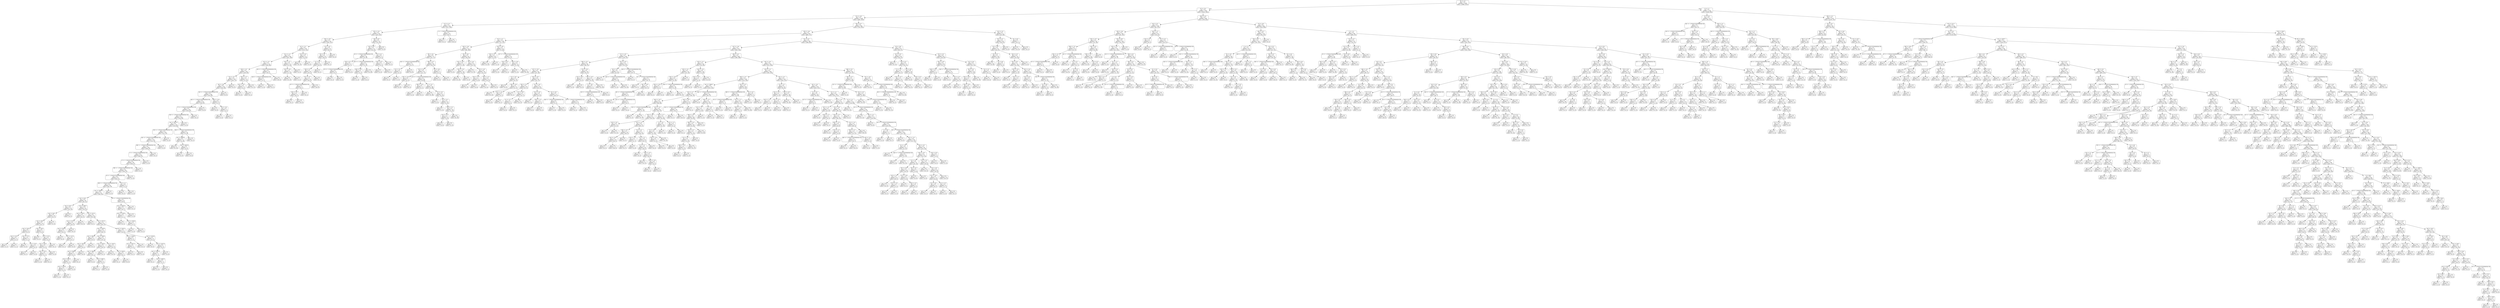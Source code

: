 digraph Tree {
node [shape=box, style="rounded", color="black", fontname=helvetica] ;
edge [fontname=helvetica] ;
0 [label="85 <= 1.6\ngini = 0.5\nsamples = 3436\nvalue = [2680, 2675]"] ;
1 [label="35 <= -0.2\ngini = 0.5\nsamples = 2097\nvalue = [1414, 1841]"] ;
0 -> 1 [labeldistance=2.5, labelangle=45, headlabel="True"] ;
2 [label="112 <= -6.0\ngini = 0.5\nsamples = 1248\nvalue = [938, 1019]"] ;
1 -> 2 ;
3 [label="177 <= 1.5\ngini = 0.5\nsamples = 263\nvalue = [237, 164]"] ;
2 -> 3 ;
4 [label="376 <= -0.3\ngini = 0.5\nsamples = 253\nvalue = [219, 163]"] ;
3 -> 4 ;
5 [label="264 <= -0.6\ngini = 0.5\nsamples = 218\nvalue = [204, 121]"] ;
4 -> 5 ;
6 [label="45 <= -1.2\ngini = 0.5\nsamples = 194\nvalue = [170, 114]"] ;
5 -> 6 ;
7 [label="311 <= -1.2\ngini = 0.5\nsamples = 183\nvalue = [167, 100]"] ;
6 -> 7 ;
8 [label="372 <= -2.5\ngini = 0.5\nsamples = 172\nvalue = [164, 86]"] ;
7 -> 8 ;
9 [label="238 <= -4.1\ngini = 0.5\nsamples = 162\nvalue = [145, 85]"] ;
8 -> 9 ;
10 [label="63 <= -3.5\ngini = 0.4\nsamples = 149\nvalue = [142, 73]"] ;
9 -> 10 ;
11 [label="86 <= -4.8\ngini = 0.4\nsamples = 145\nvalue = [142, 69]"] ;
10 -> 11 ;
12 [label="163 <= -1.7014117331926443e+38\ngini = 0.4\nsamples = 139\nvalue = [133, 69]"] ;
11 -> 12 ;
13 [label="382 <= -1.7014117331926443e+38\ngini = 0.4\nsamples = 130\nvalue = [130, 62]"] ;
12 -> 13 ;
14 [label="77 <= -1.7014117331926443e+38\ngini = 0.4\nsamples = 125\nvalue = [124, 62]"] ;
13 -> 14 ;
15 [label="339 <= -1.7014117331926443e+38\ngini = 0.4\nsamples = 123\nvalue = [124, 60]"] ;
14 -> 15 ;
16 [label="rain <= 2871.0\ngini = 0.4\nsamples = 119\nvalue = [119, 60]"] ;
15 -> 16 ;
17 [label="259 <= -1.7014117331926443e+38\ngini = 0.4\nsamples = 105\nvalue = [117, 42]"] ;
16 -> 17 ;
18 [label="281 <= -1.7014117331926443e+38\ngini = 0.4\nsamples = 103\nvalue = [112, 42]"] ;
17 -> 18 ;
19 [label="380 <= -1.7014117331926443e+38\ngini = 0.4\nsamples = 102\nvalue = [109, 42]"] ;
18 -> 19 ;
20 [label="3 <= -1.7014117331926443e+38\ngini = 0.4\nsamples = 101\nvalue = [109, 41]"] ;
19 -> 20 ;
21 [label="17 <= -1.7014117331926443e+38\ngini = 0.4\nsamples = 99\nvalue = [106, 41]"] ;
20 -> 21 ;
22 [label="396 <= -1.7014117331926443e+38\ngini = 0.4\nsamples = 98\nvalue = [105, 41]"] ;
21 -> 22 ;
23 [label="19 <= -1.7014117331926443e+38\ngini = 0.4\nsamples = 97\nvalue = [103, 41]"] ;
22 -> 23 ;
24 [label="399 <= -1.7014117331926443e+38\ngini = 0.4\nsamples = 95\nvalue = [102, 39]"] ;
23 -> 24 ;
25 [label="rain <= 1495.0\ngini = 0.4\nsamples = 94\nvalue = [100, 39]"] ;
24 -> 25 ;
26 [label="rain <= 63.5\ngini = 0.4\nsamples = 82\nvalue = [92, 31]"] ;
25 -> 26 ;
27 [label="rain <= 54.5\ngini = 0.5\nsamples = 19\nvalue = [14, 10]"] ;
26 -> 27 ;
28 [label="rain <= 39.5\ngini = 0.4\nsamples = 16\nvalue = [14, 7]"] ;
27 -> 28 ;
29 [label="rain <= 29.0\ngini = 0.5\nsamples = 14\nvalue = [12, 7]"] ;
28 -> 29 ;
30 [label="rain <= 16.0\ngini = 0.4\nsamples = 9\nvalue = [9, 3]"] ;
29 -> 30 ;
31 [label="rain <= 13.5\ngini = 0.5\nsamples = 4\nvalue = [2, 2]"] ;
30 -> 31 ;
32 [label="gini = 0.0\nsamples = 1\nvalue = [1, 0]"] ;
31 -> 32 ;
33 [label="gini = 0.4\nsamples = 3\nvalue = [1, 2]"] ;
31 -> 33 ;
34 [label="rain <= 17.5\ngini = 0.2\nsamples = 5\nvalue = [7, 1]"] ;
30 -> 34 ;
35 [label="gini = 0.0\nsamples = 2\nvalue = [4, 0]"] ;
34 -> 35 ;
36 [label="rain <= 20.5\ngini = 0.4\nsamples = 3\nvalue = [3, 1]"] ;
34 -> 36 ;
37 [label="gini = 0.0\nsamples = 1\nvalue = [0, 1]"] ;
36 -> 37 ;
38 [label="gini = 0.0\nsamples = 2\nvalue = [3, 0]"] ;
36 -> 38 ;
39 [label="rain <= 30.5\ngini = 0.5\nsamples = 5\nvalue = [3, 4]"] ;
29 -> 39 ;
40 [label="gini = 0.0\nsamples = 1\nvalue = [0, 2]"] ;
39 -> 40 ;
41 [label="rain <= 37.5\ngini = 0.5\nsamples = 4\nvalue = [3, 2]"] ;
39 -> 41 ;
42 [label="rain <= 34.0\ngini = 0.4\nsamples = 3\nvalue = [3, 1]"] ;
41 -> 42 ;
43 [label="rain <= 31.5\ngini = 0.5\nsamples = 2\nvalue = [1, 1]"] ;
42 -> 43 ;
44 [label="gini = 0.0\nsamples = 1\nvalue = [1, 0]"] ;
43 -> 44 ;
45 [label="gini = 0.0\nsamples = 1\nvalue = [0, 1]"] ;
43 -> 45 ;
46 [label="gini = 0.0\nsamples = 1\nvalue = [2, 0]"] ;
42 -> 46 ;
47 [label="gini = 0.0\nsamples = 1\nvalue = [0, 1]"] ;
41 -> 47 ;
48 [label="gini = 0.0\nsamples = 2\nvalue = [2, 0]"] ;
28 -> 48 ;
49 [label="gini = 0.0\nsamples = 3\nvalue = [0, 3]"] ;
27 -> 49 ;
50 [label="rain <= 296.5\ngini = 0.3\nsamples = 63\nvalue = [78, 21]"] ;
26 -> 50 ;
51 [label="rain <= 179.5\ngini = 0.2\nsamples = 19\nvalue = [24, 3]"] ;
50 -> 51 ;
52 [label="rain <= 171.5\ngini = 0.4\nsamples = 10\nvalue = [10, 3]"] ;
51 -> 52 ;
53 [label="rain <= 103.0\ngini = 0.2\nsamples = 8\nvalue = [10, 1]"] ;
52 -> 53 ;
54 [label="gini = 0.0\nsamples = 3\nvalue = [6, 0]"] ;
53 -> 54 ;
55 [label="rain <= 117.5\ngini = 0.3\nsamples = 5\nvalue = [4, 1]"] ;
53 -> 55 ;
56 [label="gini = 0.0\nsamples = 1\nvalue = [0, 1]"] ;
55 -> 56 ;
57 [label="gini = 0.0\nsamples = 4\nvalue = [4, 0]"] ;
55 -> 57 ;
58 [label="gini = 0.0\nsamples = 2\nvalue = [0, 2]"] ;
52 -> 58 ;
59 [label="gini = 0.0\nsamples = 9\nvalue = [14, 0]"] ;
51 -> 59 ;
60 [label="rain <= 317.0\ngini = 0.4\nsamples = 44\nvalue = [54, 18]"] ;
50 -> 60 ;
61 [label="gini = 0.0\nsamples = 2\nvalue = [0, 5]"] ;
60 -> 61 ;
62 [label="rain <= 977.0\ngini = 0.3\nsamples = 42\nvalue = [54, 13]"] ;
60 -> 62 ;
63 [label="rain <= 416.0\ngini = 0.3\nsamples = 30\nvalue = [40, 7]"] ;
62 -> 63 ;
64 [label="rain <= 404.5\ngini = 0.4\nsamples = 9\nvalue = [9, 4]"] ;
63 -> 64 ;
65 [label="rain <= 367.5\ngini = 0.3\nsamples = 7\nvalue = [9, 2]"] ;
64 -> 65 ;
66 [label="rain <= 349.0\ngini = 0.5\nsamples = 4\nvalue = [3, 2]"] ;
65 -> 66 ;
67 [label="rain <= 343.5\ngini = 0.4\nsamples = 3\nvalue = [3, 1]"] ;
66 -> 67 ;
68 [label="rain <= 333.0\ngini = 0.5\nsamples = 2\nvalue = [1, 1]"] ;
67 -> 68 ;
69 [label="gini = 0.0\nsamples = 1\nvalue = [1, 0]"] ;
68 -> 69 ;
70 [label="gini = 0.0\nsamples = 1\nvalue = [0, 1]"] ;
68 -> 70 ;
71 [label="gini = 0.0\nsamples = 1\nvalue = [2, 0]"] ;
67 -> 71 ;
72 [label="gini = 0.0\nsamples = 1\nvalue = [0, 1]"] ;
66 -> 72 ;
73 [label="gini = 0.0\nsamples = 3\nvalue = [6, 0]"] ;
65 -> 73 ;
74 [label="gini = 0.0\nsamples = 2\nvalue = [0, 2]"] ;
64 -> 74 ;
75 [label="rain <= 546.0\ngini = 0.2\nsamples = 21\nvalue = [31, 3]"] ;
63 -> 75 ;
76 [label="rain <= 544.0\ngini = 0.3\nsamples = 8\nvalue = [10, 2]"] ;
75 -> 76 ;
77 [label="rain <= 460.5\ngini = 0.2\nsamples = 7\nvalue = [10, 1]"] ;
76 -> 77 ;
78 [label="gini = 0.0\nsamples = 3\nvalue = [5, 0]"] ;
77 -> 78 ;
79 [label="rain <= 482.5\ngini = 0.3\nsamples = 4\nvalue = [5, 1]"] ;
77 -> 79 ;
80 [label="gini = 0.0\nsamples = 1\nvalue = [0, 1]"] ;
79 -> 80 ;
81 [label="gini = 0.0\nsamples = 3\nvalue = [5, 0]"] ;
79 -> 81 ;
82 [label="gini = 0.0\nsamples = 1\nvalue = [0, 1]"] ;
76 -> 82 ;
83 [label="rain <= 792.5\ngini = 0.1\nsamples = 13\nvalue = [21, 1]"] ;
75 -> 83 ;
84 [label="gini = 0.0\nsamples = 8\nvalue = [15, 0]"] ;
83 -> 84 ;
85 [label="rain <= 819.5\ngini = 0.2\nsamples = 5\nvalue = [6, 1]"] ;
83 -> 85 ;
86 [label="gini = 0.0\nsamples = 1\nvalue = [0, 1]"] ;
85 -> 86 ;
87 [label="gini = 0.0\nsamples = 4\nvalue = [6, 0]"] ;
85 -> 87 ;
88 [label="rain <= 1201.5\ngini = 0.4\nsamples = 12\nvalue = [14, 6]"] ;
62 -> 88 ;
89 [label="rain <= 1146.5\ngini = 0.3\nsamples = 3\nvalue = [1, 4]"] ;
88 -> 89 ;
90 [label="rain <= 1051.5\ngini = 0.5\nsamples = 2\nvalue = [1, 1]"] ;
89 -> 90 ;
91 [label="gini = 0.0\nsamples = 1\nvalue = [0, 1]"] ;
90 -> 91 ;
92 [label="gini = 0.0\nsamples = 1\nvalue = [1, 0]"] ;
90 -> 92 ;
93 [label="gini = 0.0\nsamples = 1\nvalue = [0, 3]"] ;
89 -> 93 ;
94 [label="rain <= 1310.0\ngini = 0.2\nsamples = 9\nvalue = [13, 2]"] ;
88 -> 94 ;
95 [label="gini = 0.0\nsamples = 5\nvalue = [8, 0]"] ;
94 -> 95 ;
96 [label="rain <= 1457.0\ngini = 0.4\nsamples = 4\nvalue = [5, 2]"] ;
94 -> 96 ;
97 [label="rain <= 1367.5\ngini = 0.4\nsamples = 3\nvalue = [1, 2]"] ;
96 -> 97 ;
98 [label="gini = 0.0\nsamples = 1\nvalue = [0, 1]"] ;
97 -> 98 ;
99 [label="rain <= 1405.5\ngini = 0.5\nsamples = 2\nvalue = [1, 1]"] ;
97 -> 99 ;
100 [label="gini = 0.0\nsamples = 1\nvalue = [1, 0]"] ;
99 -> 100 ;
101 [label="gini = 0.0\nsamples = 1\nvalue = [0, 1]"] ;
99 -> 101 ;
102 [label="gini = 0.0\nsamples = 1\nvalue = [4, 0]"] ;
96 -> 102 ;
103 [label="29 <= -1.7014117331926443e+38\ngini = 0.5\nsamples = 12\nvalue = [8, 8]"] ;
25 -> 103 ;
104 [label="rain <= 1910.5\ngini = 0.5\nsamples = 11\nvalue = [8, 7]"] ;
103 -> 104 ;
105 [label="rain <= 1718.5\ngini = 0.2\nsamples = 7\nvalue = [1, 7]"] ;
104 -> 105 ;
106 [label="gini = 0.0\nsamples = 5\nvalue = [0, 5]"] ;
105 -> 106 ;
107 [label="rain <= 1756.0\ngini = 0.4\nsamples = 2\nvalue = [1, 2]"] ;
105 -> 107 ;
108 [label="gini = 0.0\nsamples = 1\nvalue = [1, 0]"] ;
107 -> 108 ;
109 [label="gini = 0.0\nsamples = 1\nvalue = [0, 2]"] ;
107 -> 109 ;
110 [label="gini = 0.0\nsamples = 4\nvalue = [7, 0]"] ;
104 -> 110 ;
111 [label="gini = 0.0\nsamples = 1\nvalue = [0, 1]"] ;
103 -> 111 ;
112 [label="gini = 0.0\nsamples = 1\nvalue = [2, 0]"] ;
24 -> 112 ;
113 [label="19 <= 1.1\ngini = 0.4\nsamples = 2\nvalue = [1, 2]"] ;
23 -> 113 ;
114 [label="gini = 0.0\nsamples = 1\nvalue = [0, 2]"] ;
113 -> 114 ;
115 [label="gini = 0.0\nsamples = 1\nvalue = [1, 0]"] ;
113 -> 115 ;
116 [label="gini = 0.0\nsamples = 1\nvalue = [2, 0]"] ;
22 -> 116 ;
117 [label="gini = 0.0\nsamples = 1\nvalue = [1, 0]"] ;
21 -> 117 ;
118 [label="gini = 0.0\nsamples = 2\nvalue = [3, 0]"] ;
20 -> 118 ;
119 [label="gini = 0.0\nsamples = 1\nvalue = [0, 1]"] ;
19 -> 119 ;
120 [label="gini = 0.0\nsamples = 1\nvalue = [3, 0]"] ;
18 -> 120 ;
121 [label="gini = 0.0\nsamples = 2\nvalue = [5, 0]"] ;
17 -> 121 ;
122 [label="398 <= -1.7014117331926443e+38\ngini = 0.2\nsamples = 14\nvalue = [2, 18]"] ;
16 -> 122 ;
123 [label="rain <= 4090.0\ngini = 0.2\nsamples = 13\nvalue = [2, 16]"] ;
122 -> 123 ;
124 [label="gini = 0.0\nsamples = 8\nvalue = [0, 10]"] ;
123 -> 124 ;
125 [label="rain <= 4425.0\ngini = 0.4\nsamples = 5\nvalue = [2, 6]"] ;
123 -> 125 ;
126 [label="gini = 0.0\nsamples = 1\nvalue = [2, 0]"] ;
125 -> 126 ;
127 [label="gini = 0.0\nsamples = 4\nvalue = [0, 6]"] ;
125 -> 127 ;
128 [label="gini = 0.0\nsamples = 1\nvalue = [0, 2]"] ;
122 -> 128 ;
129 [label="gini = 0.0\nsamples = 4\nvalue = [5, 0]"] ;
15 -> 129 ;
130 [label="gini = 0.0\nsamples = 2\nvalue = [0, 2]"] ;
14 -> 130 ;
131 [label="gini = 0.0\nsamples = 5\nvalue = [6, 0]"] ;
13 -> 131 ;
132 [label="289 <= -6.0\ngini = 0.4\nsamples = 9\nvalue = [3, 7]"] ;
12 -> 132 ;
133 [label="gini = 0.0\nsamples = 6\nvalue = [0, 6]"] ;
132 -> 133 ;
134 [label="38 <= -5.6\ngini = 0.4\nsamples = 3\nvalue = [3, 1]"] ;
132 -> 134 ;
135 [label="gini = 0.0\nsamples = 2\nvalue = [3, 0]"] ;
134 -> 135 ;
136 [label="gini = 0.0\nsamples = 1\nvalue = [0, 1]"] ;
134 -> 136 ;
137 [label="gini = 0.0\nsamples = 6\nvalue = [9, 0]"] ;
11 -> 137 ;
138 [label="gini = 0.0\nsamples = 4\nvalue = [0, 4]"] ;
10 -> 138 ;
139 [label="394 <= -3.7\ngini = 0.3\nsamples = 13\nvalue = [3, 12]"] ;
9 -> 139 ;
140 [label="341 <= -4.3\ngini = 0.4\nsamples = 4\nvalue = [3, 1]"] ;
139 -> 140 ;
141 [label="gini = 0.0\nsamples = 3\nvalue = [3, 0]"] ;
140 -> 141 ;
142 [label="gini = 0.0\nsamples = 1\nvalue = [0, 1]"] ;
140 -> 142 ;
143 [label="gini = 0.0\nsamples = 9\nvalue = [0, 11]"] ;
139 -> 143 ;
144 [label="202 <= -1.7014117331926443e+38\ngini = 0.1\nsamples = 10\nvalue = [19, 1]"] ;
8 -> 144 ;
145 [label="138 <= -1.7014117331926443e+38\ngini = 0.5\nsamples = 2\nvalue = [1, 1]"] ;
144 -> 145 ;
146 [label="gini = 0.0\nsamples = 1\nvalue = [1, 0]"] ;
145 -> 146 ;
147 [label="gini = 0.0\nsamples = 1\nvalue = [0, 1]"] ;
145 -> 147 ;
148 [label="gini = 0.0\nsamples = 8\nvalue = [18, 0]"] ;
144 -> 148 ;
149 [label="89 <= -1.5\ngini = 0.3\nsamples = 11\nvalue = [3, 14]"] ;
7 -> 149 ;
150 [label="254 <= -0.8\ngini = 0.1\nsamples = 9\nvalue = [1, 14]"] ;
149 -> 150 ;
151 [label="gini = 0.0\nsamples = 8\nvalue = [0, 14]"] ;
150 -> 151 ;
152 [label="gini = 0.0\nsamples = 1\nvalue = [1, 0]"] ;
150 -> 152 ;
153 [label="gini = 0.0\nsamples = 2\nvalue = [2, 0]"] ;
149 -> 153 ;
154 [label="223 <= -0.4\ngini = 0.3\nsamples = 11\nvalue = [3, 14]"] ;
6 -> 154 ;
155 [label="gini = 0.0\nsamples = 9\nvalue = [0, 14]"] ;
154 -> 155 ;
156 [label="gini = 0.0\nsamples = 2\nvalue = [3, 0]"] ;
154 -> 156 ;
157 [label="33 <= -0.2\ngini = 0.3\nsamples = 24\nvalue = [34, 7]"] ;
5 -> 157 ;
158 [label="90 <= 1.0\ngini = 0.2\nsamples = 22\nvalue = [34, 5]"] ;
157 -> 158 ;
159 [label="31 <= 0.3\ngini = 0.2\nsamples = 21\nvalue = [34, 4]"] ;
158 -> 159 ;
160 [label="328 <= 3.1\ngini = 0.1\nsamples = 20\nvalue = [34, 3]"] ;
159 -> 160 ;
161 [label="352 <= -0.7\ngini = 0.1\nsamples = 19\nvalue = [34, 2]"] ;
160 -> 161 ;
162 [label="257 <= -1.7014117331926443e+38\ngini = 0.3\nsamples = 7\nvalue = [10, 2]"] ;
161 -> 162 ;
163 [label="265 <= -0.2\ngini = 0.2\nsamples = 6\nvalue = [10, 1]"] ;
162 -> 163 ;
164 [label="gini = 0.0\nsamples = 1\nvalue = [0, 1]"] ;
163 -> 164 ;
165 [label="gini = 0.0\nsamples = 5\nvalue = [10, 0]"] ;
163 -> 165 ;
166 [label="gini = 0.0\nsamples = 1\nvalue = [0, 1]"] ;
162 -> 166 ;
167 [label="gini = 0.0\nsamples = 12\nvalue = [24, 0]"] ;
161 -> 167 ;
168 [label="gini = 0.0\nsamples = 1\nvalue = [0, 1]"] ;
160 -> 168 ;
169 [label="gini = 0.0\nsamples = 1\nvalue = [0, 1]"] ;
159 -> 169 ;
170 [label="gini = 0.0\nsamples = 1\nvalue = [0, 1]"] ;
158 -> 170 ;
171 [label="gini = 0.0\nsamples = 2\nvalue = [0, 2]"] ;
157 -> 171 ;
172 [label="148 <= 0.9\ngini = 0.4\nsamples = 35\nvalue = [15, 42]"] ;
4 -> 172 ;
173 [label="142 <= 0.9\ngini = 0.3\nsamples = 33\nvalue = [10, 42]"] ;
172 -> 173 ;
174 [label="42 <= -1.7014117331926443e+38\ngini = 0.2\nsamples = 28\nvalue = [5, 39]"] ;
173 -> 174 ;
175 [label="158 <= 0.1\ngini = 0.5\nsamples = 9\nvalue = [4, 7]"] ;
174 -> 175 ;
176 [label="273 <= -1.7014117331926443e+38\ngini = 0.5\nsamples = 6\nvalue = [4, 3]"] ;
175 -> 176 ;
177 [label="gini = 0.0\nsamples = 2\nvalue = [0, 3]"] ;
176 -> 177 ;
178 [label="gini = 0.0\nsamples = 4\nvalue = [4, 0]"] ;
176 -> 178 ;
179 [label="gini = 0.0\nsamples = 3\nvalue = [0, 4]"] ;
175 -> 179 ;
180 [label="387 <= -1.7014117331926443e+38\ngini = 0.1\nsamples = 19\nvalue = [1, 32]"] ;
174 -> 180 ;
181 [label="206 <= -0.0\ngini = 0.4\nsamples = 3\nvalue = [1, 2]"] ;
180 -> 181 ;
182 [label="gini = 0.0\nsamples = 1\nvalue = [1, 0]"] ;
181 -> 182 ;
183 [label="gini = 0.0\nsamples = 2\nvalue = [0, 2]"] ;
181 -> 183 ;
184 [label="gini = 0.0\nsamples = 16\nvalue = [0, 30]"] ;
180 -> 184 ;
185 [label="42 <= 2.2\ngini = 0.5\nsamples = 5\nvalue = [5, 3]"] ;
173 -> 185 ;
186 [label="236 <= 0.5\ngini = 0.3\nsamples = 4\nvalue = [5, 1]"] ;
185 -> 186 ;
187 [label="gini = 0.0\nsamples = 3\nvalue = [5, 0]"] ;
186 -> 187 ;
188 [label="gini = 0.0\nsamples = 1\nvalue = [0, 1]"] ;
186 -> 188 ;
189 [label="gini = 0.0\nsamples = 1\nvalue = [0, 2]"] ;
185 -> 189 ;
190 [label="gini = 0.0\nsamples = 2\nvalue = [5, 0]"] ;
172 -> 190 ;
191 [label="3 <= -1.7014117331926443e+38\ngini = 0.1\nsamples = 10\nvalue = [18, 1]"] ;
3 -> 191 ;
192 [label="gini = 0.0\nsamples = 1\nvalue = [0, 1]"] ;
191 -> 192 ;
193 [label="gini = 0.0\nsamples = 9\nvalue = [18, 0]"] ;
191 -> 193 ;
194 [label="392 <= 0.7\ngini = 0.5\nsamples = 985\nvalue = [701, 855]"] ;
2 -> 194 ;
195 [label="339 <= -4.8\ngini = 0.5\nsamples = 914\nvalue = [669, 757]"] ;
194 -> 195 ;
196 [label="44 <= -1.3\ngini = 0.4\nsamples = 146\nvalue = [71, 152]"] ;
195 -> 196 ;
197 [label="146 <= -4.6\ngini = 0.5\nsamples = 114\nvalue = [66, 106]"] ;
196 -> 197 ;
198 [label="68 <= -6.1\ngini = 0.4\nsamples = 71\nvalue = [27, 77]"] ;
197 -> 198 ;
199 [label="165 <= -1.7014117331926443e+38\ngini = 0.4\nsamples = 11\nvalue = [11, 5]"] ;
198 -> 199 ;
200 [label="20 <= -3.4\ngini = 0.4\nsamples = 5\nvalue = [2, 5]"] ;
199 -> 200 ;
201 [label="gini = 0.0\nsamples = 3\nvalue = [0, 5]"] ;
200 -> 201 ;
202 [label="gini = 0.0\nsamples = 2\nvalue = [2, 0]"] ;
200 -> 202 ;
203 [label="gini = 0.0\nsamples = 6\nvalue = [9, 0]"] ;
199 -> 203 ;
204 [label="399 <= -4.7\ngini = 0.3\nsamples = 60\nvalue = [16, 72]"] ;
198 -> 204 ;
205 [label="374 <= -6.1\ngini = 0.2\nsamples = 55\nvalue = [11, 71]"] ;
204 -> 205 ;
206 [label="365 <= -4.6\ngini = 0.4\nsamples = 5\nvalue = [5, 2]"] ;
205 -> 206 ;
207 [label="gini = 0.0\nsamples = 4\nvalue = [5, 0]"] ;
206 -> 207 ;
208 [label="gini = 0.0\nsamples = 1\nvalue = [0, 2]"] ;
206 -> 208 ;
209 [label="223 <= -1.7014117331926443e+38\ngini = 0.1\nsamples = 50\nvalue = [6, 69]"] ;
205 -> 209 ;
210 [label="196 <= -5.0\ngini = 0.4\nsamples = 2\nvalue = [2, 1]"] ;
209 -> 210 ;
211 [label="gini = 0.0\nsamples = 1\nvalue = [2, 0]"] ;
210 -> 211 ;
212 [label="gini = 0.0\nsamples = 1\nvalue = [0, 1]"] ;
210 -> 212 ;
213 [label="77 <= -5.2\ngini = 0.1\nsamples = 48\nvalue = [4, 68]"] ;
209 -> 213 ;
214 [label="gini = 0.0\nsamples = 21\nvalue = [0, 36]"] ;
213 -> 214 ;
215 [label="47 <= -5.4\ngini = 0.2\nsamples = 27\nvalue = [4, 32]"] ;
213 -> 215 ;
216 [label="gini = 0.0\nsamples = 2\nvalue = [2, 0]"] ;
215 -> 216 ;
217 [label="74 <= -5.3\ngini = 0.1\nsamples = 25\nvalue = [2, 32]"] ;
215 -> 217 ;
218 [label="gini = 0.0\nsamples = 1\nvalue = [1, 0]"] ;
217 -> 218 ;
219 [label="258 <= -5.1\ngini = 0.1\nsamples = 24\nvalue = [1, 32]"] ;
217 -> 219 ;
220 [label="315 <= -5.1\ngini = 0.2\nsamples = 6\nvalue = [1, 6]"] ;
219 -> 220 ;
221 [label="gini = 0.0\nsamples = 5\nvalue = [0, 6]"] ;
220 -> 221 ;
222 [label="gini = 0.0\nsamples = 1\nvalue = [1, 0]"] ;
220 -> 222 ;
223 [label="gini = 0.0\nsamples = 18\nvalue = [0, 26]"] ;
219 -> 223 ;
224 [label="63 <= -4.6\ngini = 0.3\nsamples = 5\nvalue = [5, 1]"] ;
204 -> 224 ;
225 [label="gini = 0.0\nsamples = 4\nvalue = [5, 0]"] ;
224 -> 225 ;
226 [label="gini = 0.0\nsamples = 1\nvalue = [0, 1]"] ;
224 -> 226 ;
227 [label="60 <= -4.6\ngini = 0.5\nsamples = 43\nvalue = [39, 29]"] ;
197 -> 227 ;
228 [label="201 <= -4.8\ngini = 0.4\nsamples = 13\nvalue = [7, 16]"] ;
227 -> 228 ;
229 [label="gini = 0.0\nsamples = 3\nvalue = [5, 0]"] ;
228 -> 229 ;
230 [label="203 <= -1.8\ngini = 0.2\nsamples = 10\nvalue = [2, 16]"] ;
228 -> 230 ;
231 [label="gini = 0.0\nsamples = 8\nvalue = [0, 16]"] ;
230 -> 231 ;
232 [label="gini = 0.0\nsamples = 2\nvalue = [2, 0]"] ;
230 -> 232 ;
233 [label="65 <= -4.0\ngini = 0.4\nsamples = 30\nvalue = [32, 13]"] ;
227 -> 233 ;
234 [label="gini = 0.0\nsamples = 10\nvalue = [17, 0]"] ;
233 -> 234 ;
235 [label="176 <= -2.9\ngini = 0.5\nsamples = 20\nvalue = [15, 13]"] ;
233 -> 235 ;
236 [label="160 <= -3.7\ngini = 0.3\nsamples = 9\nvalue = [2, 8]"] ;
235 -> 236 ;
237 [label="gini = 0.0\nsamples = 2\nvalue = [2, 0]"] ;
236 -> 237 ;
238 [label="gini = 0.0\nsamples = 7\nvalue = [0, 8]"] ;
236 -> 238 ;
239 [label="392 <= -1.4\ngini = 0.4\nsamples = 11\nvalue = [13, 5]"] ;
235 -> 239 ;
240 [label="gini = 0.0\nsamples = 7\nvalue = [13, 0]"] ;
239 -> 240 ;
241 [label="gini = 0.0\nsamples = 4\nvalue = [0, 5]"] ;
239 -> 241 ;
242 [label="310 <= -0.6\ngini = 0.2\nsamples = 32\nvalue = [5, 46]"] ;
196 -> 242 ;
243 [label="244 <= 1.2\ngini = 0.1\nsamples = 20\nvalue = [1, 35]"] ;
242 -> 243 ;
244 [label="gini = 0.0\nsamples = 19\nvalue = [0, 35]"] ;
243 -> 244 ;
245 [label="gini = 0.0\nsamples = 1\nvalue = [1, 0]"] ;
243 -> 245 ;
246 [label="257 <= -1.7014117331926443e+38\ngini = 0.4\nsamples = 12\nvalue = [4, 11]"] ;
242 -> 246 ;
247 [label="244 <= 0.5\ngini = 0.4\nsamples = 3\nvalue = [3, 1]"] ;
246 -> 247 ;
248 [label="gini = 0.0\nsamples = 2\nvalue = [3, 0]"] ;
247 -> 248 ;
249 [label="gini = 0.0\nsamples = 1\nvalue = [0, 1]"] ;
247 -> 249 ;
250 [label="350 <= -0.6\ngini = 0.2\nsamples = 9\nvalue = [1, 10]"] ;
246 -> 250 ;
251 [label="gini = 0.0\nsamples = 1\nvalue = [1, 0]"] ;
250 -> 251 ;
252 [label="gini = 0.0\nsamples = 8\nvalue = [0, 10]"] ;
250 -> 252 ;
253 [label="82 <= -0.3\ngini = 0.5\nsamples = 768\nvalue = [598, 605]"] ;
195 -> 253 ;
254 [label="147 <= -3.8\ngini = 0.5\nsamples = 675\nvalue = [504, 558]"] ;
253 -> 254 ;
255 [label="117 <= -3.9\ngini = 0.5\nsamples = 126\nvalue = [119, 70]"] ;
254 -> 255 ;
256 [label="360 <= -4.1\ngini = 0.5\nsamples = 80\nvalue = [66, 55]"] ;
255 -> 256 ;
257 [label="147 <= -4.9\ngini = 0.4\nsamples = 56\nvalue = [57, 28]"] ;
256 -> 257 ;
258 [label="23 <= -5.8\ngini = 0.5\nsamples = 10\nvalue = [6, 11]"] ;
257 -> 258 ;
259 [label="gini = 0.0\nsamples = 2\nvalue = [4, 0]"] ;
258 -> 259 ;
260 [label="148 <= -4.9\ngini = 0.3\nsamples = 8\nvalue = [2, 11]"] ;
258 -> 260 ;
261 [label="gini = 0.0\nsamples = 5\nvalue = [0, 10]"] ;
260 -> 261 ;
262 [label="191 <= -4.4\ngini = 0.4\nsamples = 3\nvalue = [2, 1]"] ;
260 -> 262 ;
263 [label="gini = 0.0\nsamples = 2\nvalue = [2, 0]"] ;
262 -> 263 ;
264 [label="gini = 0.0\nsamples = 1\nvalue = [0, 1]"] ;
262 -> 264 ;
265 [label="203 <= -4.6\ngini = 0.4\nsamples = 46\nvalue = [51, 17]"] ;
257 -> 265 ;
266 [label="350 <= -5.3\ngini = 0.1\nsamples = 18\nvalue = [27, 2]"] ;
265 -> 266 ;
267 [label="gini = 0.0\nsamples = 1\nvalue = [0, 1]"] ;
266 -> 267 ;
268 [label="157 <= -4.8\ngini = 0.1\nsamples = 17\nvalue = [27, 1]"] ;
266 -> 268 ;
269 [label="51 <= -4.7\ngini = 0.2\nsamples = 5\nvalue = [6, 1]"] ;
268 -> 269 ;
270 [label="gini = 0.0\nsamples = 4\nvalue = [6, 0]"] ;
269 -> 270 ;
271 [label="gini = 0.0\nsamples = 1\nvalue = [0, 1]"] ;
269 -> 271 ;
272 [label="gini = 0.0\nsamples = 12\nvalue = [21, 0]"] ;
268 -> 272 ;
273 [label="271 <= -4.4\ngini = 0.5\nsamples = 28\nvalue = [24, 15]"] ;
265 -> 273 ;
274 [label="141 <= -4.4\ngini = 0.4\nsamples = 11\nvalue = [6, 12]"] ;
273 -> 274 ;
275 [label="gini = 0.0\nsamples = 7\nvalue = [0, 11]"] ;
274 -> 275 ;
276 [label="106 <= -4.1\ngini = 0.2\nsamples = 4\nvalue = [6, 1]"] ;
274 -> 276 ;
277 [label="gini = 0.0\nsamples = 3\nvalue = [6, 0]"] ;
276 -> 277 ;
278 [label="gini = 0.0\nsamples = 1\nvalue = [0, 1]"] ;
276 -> 278 ;
279 [label="42 <= -4.6\ngini = 0.2\nsamples = 17\nvalue = [18, 3]"] ;
273 -> 279 ;
280 [label="269 <= -1.7014117331926443e+38\ngini = 0.4\nsamples = 3\nvalue = [1, 2]"] ;
279 -> 280 ;
281 [label="gini = 0.0\nsamples = 1\nvalue = [1, 0]"] ;
280 -> 281 ;
282 [label="gini = 0.0\nsamples = 2\nvalue = [0, 2]"] ;
280 -> 282 ;
283 [label="36 <= -1.7014117331926443e+38\ngini = 0.1\nsamples = 14\nvalue = [17, 1]"] ;
279 -> 283 ;
284 [label="gini = 0.0\nsamples = 1\nvalue = [0, 1]"] ;
283 -> 284 ;
285 [label="gini = 0.0\nsamples = 13\nvalue = [17, 0]"] ;
283 -> 285 ;
286 [label="170 <= -4.6\ngini = 0.4\nsamples = 24\nvalue = [9, 27]"] ;
256 -> 286 ;
287 [label="124 <= -4.0\ngini = 0.4\nsamples = 5\nvalue = [5, 2]"] ;
286 -> 287 ;
288 [label="gini = 0.0\nsamples = 3\nvalue = [5, 0]"] ;
287 -> 288 ;
289 [label="gini = 0.0\nsamples = 2\nvalue = [0, 2]"] ;
287 -> 289 ;
290 [label="293 <= -4.0\ngini = 0.2\nsamples = 19\nvalue = [4, 25]"] ;
286 -> 290 ;
291 [label="5 <= -3.8\ngini = 0.5\nsamples = 7\nvalue = [4, 5]"] ;
290 -> 291 ;
292 [label="234 <= -1.7014117331926443e+38\ngini = 0.3\nsamples = 4\nvalue = [4, 1]"] ;
291 -> 292 ;
293 [label="gini = 0.0\nsamples = 1\nvalue = [0, 1]"] ;
292 -> 293 ;
294 [label="gini = 0.0\nsamples = 3\nvalue = [4, 0]"] ;
292 -> 294 ;
295 [label="gini = 0.0\nsamples = 3\nvalue = [0, 4]"] ;
291 -> 295 ;
296 [label="gini = 0.0\nsamples = 12\nvalue = [0, 20]"] ;
290 -> 296 ;
297 [label="107 <= -5.0\ngini = 0.3\nsamples = 46\nvalue = [53, 15]"] ;
255 -> 297 ;
298 [label="48 <= -4.7\ngini = 0.5\nsamples = 12\nvalue = [6, 10]"] ;
297 -> 298 ;
299 [label="gini = 0.0\nsamples = 3\nvalue = [5, 0]"] ;
298 -> 299 ;
300 [label="265 <= -1.7014117331926443e+38\ngini = 0.2\nsamples = 9\nvalue = [1, 10]"] ;
298 -> 300 ;
301 [label="gini = 0.0\nsamples = 1\nvalue = [1, 0]"] ;
300 -> 301 ;
302 [label="gini = 0.0\nsamples = 8\nvalue = [0, 10]"] ;
300 -> 302 ;
303 [label="238 <= -1.7014117331926443e+38\ngini = 0.2\nsamples = 34\nvalue = [47, 5]"] ;
297 -> 303 ;
304 [label="gini = 0.0\nsamples = 1\nvalue = [0, 2]"] ;
303 -> 304 ;
305 [label="92 <= -1.7014117331926443e+38\ngini = 0.1\nsamples = 33\nvalue = [47, 3]"] ;
303 -> 305 ;
306 [label="gini = 0.0\nsamples = 1\nvalue = [0, 1]"] ;
305 -> 306 ;
307 [label="387 <= -4.0\ngini = 0.1\nsamples = 32\nvalue = [47, 2]"] ;
305 -> 307 ;
308 [label="89 <= -1.7014117331926443e+38\ngini = 0.3\nsamples = 9\nvalue = [9, 2]"] ;
307 -> 308 ;
309 [label="gini = 0.0\nsamples = 1\nvalue = [0, 1]"] ;
308 -> 309 ;
310 [label="101 <= -1.7014117331926443e+38\ngini = 0.2\nsamples = 8\nvalue = [9, 1]"] ;
308 -> 310 ;
311 [label="gini = 0.0\nsamples = 1\nvalue = [0, 1]"] ;
310 -> 311 ;
312 [label="gini = 0.0\nsamples = 7\nvalue = [9, 0]"] ;
310 -> 312 ;
313 [label="gini = 0.0\nsamples = 23\nvalue = [38, 0]"] ;
307 -> 313 ;
314 [label="280 <= -4.3\ngini = 0.5\nsamples = 549\nvalue = [385, 488]"] ;
254 -> 314 ;
315 [label="219 <= -2.3\ngini = 0.3\nsamples = 48\nvalue = [13, 60]"] ;
314 -> 315 ;
316 [label="159 <= -3.1\ngini = 0.5\nsamples = 19\nvalue = [12, 16]"] ;
315 -> 316 ;
317 [label="250 <= -3.8\ngini = 0.4\nsamples = 15\nvalue = [5, 16]"] ;
316 -> 317 ;
318 [label="359 <= -3.9\ngini = 0.4\nsamples = 5\nvalue = [4, 2]"] ;
317 -> 318 ;
319 [label="gini = 0.0\nsamples = 2\nvalue = [0, 2]"] ;
318 -> 319 ;
320 [label="gini = 0.0\nsamples = 3\nvalue = [4, 0]"] ;
318 -> 320 ;
321 [label="188 <= -1.7014117331926443e+38\ngini = 0.1\nsamples = 10\nvalue = [1, 14]"] ;
317 -> 321 ;
322 [label="gini = 0.0\nsamples = 1\nvalue = [1, 0]"] ;
321 -> 322 ;
323 [label="gini = 0.0\nsamples = 9\nvalue = [0, 14]"] ;
321 -> 323 ;
324 [label="gini = 0.0\nsamples = 4\nvalue = [7, 0]"] ;
316 -> 324 ;
325 [label="192 <= -1.9\ngini = 0.0\nsamples = 29\nvalue = [1, 44]"] ;
315 -> 325 ;
326 [label="244 <= -2.4\ngini = 0.4\nsamples = 4\nvalue = [1, 3]"] ;
325 -> 326 ;
327 [label="gini = 0.0\nsamples = 3\nvalue = [0, 3]"] ;
326 -> 327 ;
328 [label="gini = 0.0\nsamples = 1\nvalue = [1, 0]"] ;
326 -> 328 ;
329 [label="gini = 0.0\nsamples = 25\nvalue = [0, 41]"] ;
325 -> 329 ;
330 [label="301 <= -0.4\ngini = 0.5\nsamples = 501\nvalue = [372, 428]"] ;
314 -> 330 ;
331 [label="353 <= -1.5\ngini = 0.5\nsamples = 438\nvalue = [345, 345]"] ;
330 -> 331 ;
332 [label="208 <= -1.4\ngini = 0.5\nsamples = 199\nvalue = [113, 192]"] ;
331 -> 332 ;
333 [label="rain <= 1186.0\ngini = 0.5\nsamples = 171\nvalue = [110, 142]"] ;
332 -> 333 ;
334 [label="125 <= -1.7\ngini = 0.5\nsamples = 113\nvalue = [92, 70]"] ;
333 -> 334 ;
335 [label="364 <= -3.9\ngini = 0.5\nsamples = 94\nvalue = [68, 68]"] ;
334 -> 335 ;
336 [label="178 <= -1.7014117331926443e+38\ngini = 0.1\nsamples = 12\nvalue = [1, 16]"] ;
335 -> 336 ;
337 [label="gini = 0.0\nsamples = 1\nvalue = [1, 0]"] ;
336 -> 337 ;
338 [label="gini = 0.0\nsamples = 11\nvalue = [0, 16]"] ;
336 -> 338 ;
339 [label="110 <= -1.9\ngini = 0.5\nsamples = 82\nvalue = [67, 52]"] ;
335 -> 339 ;
340 [label="195 <= -3.8\ngini = 0.5\nsamples = 61\nvalue = [59, 32]"] ;
339 -> 340 ;
341 [label="219 <= -4.2\ngini = 0.3\nsamples = 9\nvalue = [3, 15]"] ;
340 -> 341 ;
342 [label="gini = 0.0\nsamples = 3\nvalue = [3, 0]"] ;
341 -> 342 ;
343 [label="gini = 0.0\nsamples = 6\nvalue = [0, 15]"] ;
341 -> 343 ;
344 [label="375 <= -2.1\ngini = 0.4\nsamples = 52\nvalue = [56, 17]"] ;
340 -> 344 ;
345 [label="366 <= -2.0\ngini = 0.1\nsamples = 29\nvalue = [36, 3]"] ;
344 -> 345 ;
346 [label="325 <= -4.0\ngini = 0.1\nsamples = 28\nvalue = [36, 1]"] ;
345 -> 346 ;
347 [label="gini = 0.0\nsamples = 1\nvalue = [0, 1]"] ;
346 -> 347 ;
348 [label="gini = 0.0\nsamples = 27\nvalue = [36, 0]"] ;
346 -> 348 ;
349 [label="gini = 0.0\nsamples = 1\nvalue = [0, 2]"] ;
345 -> 349 ;
350 [label="76 <= -2.2\ngini = 0.5\nsamples = 23\nvalue = [20, 14]"] ;
344 -> 350 ;
351 [label="178 <= -1.3\ngini = 0.2\nsamples = 5\nvalue = [1, 7]"] ;
350 -> 351 ;
352 [label="gini = 0.0\nsamples = 4\nvalue = [0, 7]"] ;
351 -> 352 ;
353 [label="gini = 0.0\nsamples = 1\nvalue = [1, 0]"] ;
351 -> 353 ;
354 [label="25 <= -1.7\ngini = 0.4\nsamples = 18\nvalue = [19, 7]"] ;
350 -> 354 ;
355 [label="21 <= -2.1\ngini = 0.3\nsamples = 16\nvalue = [19, 5]"] ;
354 -> 355 ;
356 [label="gini = 0.0\nsamples = 3\nvalue = [0, 3]"] ;
355 -> 356 ;
357 [label="246 <= -1.9\ngini = 0.2\nsamples = 13\nvalue = [19, 2]"] ;
355 -> 357 ;
358 [label="gini = 0.0\nsamples = 8\nvalue = [15, 0]"] ;
357 -> 358 ;
359 [label="328 <= -1.9\ngini = 0.4\nsamples = 5\nvalue = [4, 2]"] ;
357 -> 359 ;
360 [label="gini = 0.0\nsamples = 2\nvalue = [0, 2]"] ;
359 -> 360 ;
361 [label="gini = 0.0\nsamples = 3\nvalue = [4, 0]"] ;
359 -> 361 ;
362 [label="gini = 0.0\nsamples = 2\nvalue = [0, 2]"] ;
354 -> 362 ;
363 [label="158 <= -1.7\ngini = 0.4\nsamples = 21\nvalue = [8, 20]"] ;
339 -> 363 ;
364 [label="5 <= -1.6\ngini = 0.2\nsamples = 15\nvalue = [3, 19]"] ;
363 -> 364 ;
365 [label="73 <= -1.8\ngini = 0.2\nsamples = 14\nvalue = [2, 19]"] ;
364 -> 365 ;
366 [label="218 <= -1.8\ngini = 0.4\nsamples = 6\nvalue = [2, 5]"] ;
365 -> 366 ;
367 [label="gini = 0.0\nsamples = 4\nvalue = [0, 5]"] ;
366 -> 367 ;
368 [label="gini = 0.0\nsamples = 2\nvalue = [2, 0]"] ;
366 -> 368 ;
369 [label="gini = 0.0\nsamples = 8\nvalue = [0, 14]"] ;
365 -> 369 ;
370 [label="gini = 0.0\nsamples = 1\nvalue = [1, 0]"] ;
364 -> 370 ;
371 [label="122 <= -1.7\ngini = 0.3\nsamples = 6\nvalue = [5, 1]"] ;
363 -> 371 ;
372 [label="gini = 0.0\nsamples = 5\nvalue = [5, 0]"] ;
371 -> 372 ;
373 [label="gini = 0.0\nsamples = 1\nvalue = [0, 1]"] ;
371 -> 373 ;
374 [label="305 <= -0.9\ngini = 0.1\nsamples = 19\nvalue = [24, 2]"] ;
334 -> 374 ;
375 [label="159 <= -1.7014117331926443e+38\ngini = 0.1\nsamples = 18\nvalue = [24, 1]"] ;
374 -> 375 ;
376 [label="gini = 0.0\nsamples = 1\nvalue = [0, 1]"] ;
375 -> 376 ;
377 [label="gini = 0.0\nsamples = 17\nvalue = [24, 0]"] ;
375 -> 377 ;
378 [label="gini = 0.0\nsamples = 1\nvalue = [0, 1]"] ;
374 -> 378 ;
379 [label="188 <= -1.7014117331926443e+38\ngini = 0.3\nsamples = 58\nvalue = [18, 72]"] ;
333 -> 379 ;
380 [label="gini = 0.0\nsamples = 2\nvalue = [4, 0]"] ;
379 -> 380 ;
381 [label="340 <= -1.5\ngini = 0.3\nsamples = 56\nvalue = [14, 72]"] ;
379 -> 381 ;
382 [label="223 <= -1.1\ngini = 0.2\nsamples = 47\nvalue = [7, 65]"] ;
381 -> 382 ;
383 [label="289 <= -1.2\ngini = 0.2\nsamples = 46\nvalue = [6, 65]"] ;
382 -> 383 ;
384 [label="189 <= -2.4\ngini = 0.1\nsamples = 45\nvalue = [5, 65]"] ;
383 -> 384 ;
385 [label="320 <= -2.2\ngini = 0.3\nsamples = 17\nvalue = [5, 22]"] ;
384 -> 385 ;
386 [label="32 <= -3.2\ngini = 0.1\nsamples = 15\nvalue = [1, 22]"] ;
385 -> 386 ;
387 [label="268 <= -3.4\ngini = 0.3\nsamples = 5\nvalue = [1, 5]"] ;
386 -> 387 ;
388 [label="gini = 0.0\nsamples = 4\nvalue = [0, 5]"] ;
387 -> 388 ;
389 [label="gini = 0.0\nsamples = 1\nvalue = [1, 0]"] ;
387 -> 389 ;
390 [label="gini = 0.0\nsamples = 10\nvalue = [0, 17]"] ;
386 -> 390 ;
391 [label="gini = 0.0\nsamples = 2\nvalue = [4, 0]"] ;
385 -> 391 ;
392 [label="gini = 0.0\nsamples = 28\nvalue = [0, 43]"] ;
384 -> 392 ;
393 [label="gini = 0.0\nsamples = 1\nvalue = [1, 0]"] ;
383 -> 393 ;
394 [label="gini = 0.0\nsamples = 1\nvalue = [1, 0]"] ;
382 -> 394 ;
395 [label="2 <= -1.6\ngini = 0.5\nsamples = 9\nvalue = [7, 7]"] ;
381 -> 395 ;
396 [label="gini = 0.0\nsamples = 4\nvalue = [7, 0]"] ;
395 -> 396 ;
397 [label="gini = 0.0\nsamples = 5\nvalue = [0, 7]"] ;
395 -> 397 ;
398 [label="103 <= -0.7\ngini = 0.1\nsamples = 28\nvalue = [3, 50]"] ;
332 -> 398 ;
399 [label="389 <= -1.7014117331926443e+38\ngini = 0.1\nsamples = 26\nvalue = [2, 49]"] ;
398 -> 399 ;
400 [label="70 <= -1.7014117331926443e+38\ngini = 0.4\nsamples = 3\nvalue = [1, 2]"] ;
399 -> 400 ;
401 [label="gini = 0.0\nsamples = 1\nvalue = [1, 0]"] ;
400 -> 401 ;
402 [label="gini = 0.0\nsamples = 2\nvalue = [0, 2]"] ;
400 -> 402 ;
403 [label="227 <= -1.7\ngini = 0.0\nsamples = 23\nvalue = [1, 47]"] ;
399 -> 403 ;
404 [label="180 <= -1.3\ngini = 0.5\nsamples = 2\nvalue = [1, 1]"] ;
403 -> 404 ;
405 [label="gini = 0.0\nsamples = 1\nvalue = [0, 1]"] ;
404 -> 405 ;
406 [label="gini = 0.0\nsamples = 1\nvalue = [1, 0]"] ;
404 -> 406 ;
407 [label="gini = 0.0\nsamples = 21\nvalue = [0, 46]"] ;
403 -> 407 ;
408 [label="33 <= -0.7\ngini = 0.5\nsamples = 2\nvalue = [1, 1]"] ;
398 -> 408 ;
409 [label="gini = 0.0\nsamples = 1\nvalue = [1, 0]"] ;
408 -> 409 ;
410 [label="gini = 0.0\nsamples = 1\nvalue = [0, 1]"] ;
408 -> 410 ;
411 [label="202 <= -2.2\ngini = 0.5\nsamples = 239\nvalue = [232, 153]"] ;
331 -> 411 ;
412 [label="23 <= -1.3\ngini = 0.4\nsamples = 21\nvalue = [8, 22]"] ;
411 -> 412 ;
413 [label="142 <= -2.1\ngini = 0.5\nsamples = 11\nvalue = [7, 6]"] ;
412 -> 413 ;
414 [label="165 <= -1.2\ngini = 0.3\nsamples = 5\nvalue = [1, 5]"] ;
413 -> 414 ;
415 [label="gini = 0.0\nsamples = 4\nvalue = [0, 5]"] ;
414 -> 415 ;
416 [label="gini = 0.0\nsamples = 1\nvalue = [1, 0]"] ;
414 -> 416 ;
417 [label="353 <= -0.7\ngini = 0.2\nsamples = 6\nvalue = [6, 1]"] ;
413 -> 417 ;
418 [label="gini = 0.0\nsamples = 5\nvalue = [6, 0]"] ;
417 -> 418 ;
419 [label="gini = 0.0\nsamples = 1\nvalue = [0, 1]"] ;
417 -> 419 ;
420 [label="293 <= -0.4\ngini = 0.1\nsamples = 10\nvalue = [1, 16]"] ;
412 -> 420 ;
421 [label="gini = 0.0\nsamples = 9\nvalue = [0, 16]"] ;
420 -> 421 ;
422 [label="gini = 0.0\nsamples = 1\nvalue = [1, 0]"] ;
420 -> 422 ;
423 [label="49 <= -1.8\ngini = 0.5\nsamples = 218\nvalue = [224, 131]"] ;
411 -> 423 ;
424 [label="6 <= -1.8\ngini = 0.4\nsamples = 19\nvalue = [9, 20]"] ;
423 -> 424 ;
425 [label="317 <= -1.7014117331926443e+38\ngini = 0.2\nsamples = 8\nvalue = [9, 1]"] ;
424 -> 425 ;
426 [label="gini = 0.0\nsamples = 1\nvalue = [0, 1]"] ;
425 -> 426 ;
427 [label="gini = 0.0\nsamples = 7\nvalue = [9, 0]"] ;
425 -> 427 ;
428 [label="gini = 0.0\nsamples = 11\nvalue = [0, 19]"] ;
424 -> 428 ;
429 [label="22 <= -1.2\ngini = 0.4\nsamples = 199\nvalue = [215, 111]"] ;
423 -> 429 ;
430 [label="114 <= -1.8\ngini = 0.3\nsamples = 67\nvalue = [96, 22]"] ;
429 -> 430 ;
431 [label="197 <= -1.5\ngini = 0.5\nsamples = 13\nvalue = [6, 10]"] ;
430 -> 431 ;
432 [label="gini = 0.0\nsamples = 7\nvalue = [0, 9]"] ;
431 -> 432 ;
433 [label="346 <= -1.1\ngini = 0.2\nsamples = 6\nvalue = [6, 1]"] ;
431 -> 433 ;
434 [label="gini = 0.0\nsamples = 5\nvalue = [6, 0]"] ;
433 -> 434 ;
435 [label="gini = 0.0\nsamples = 1\nvalue = [0, 1]"] ;
433 -> 435 ;
436 [label="178 <= -0.6\ngini = 0.2\nsamples = 54\nvalue = [90, 12]"] ;
430 -> 436 ;
437 [label="239 <= -1.5\ngini = 0.2\nsamples = 52\nvalue = [90, 10]"] ;
436 -> 437 ;
438 [label="309 <= -1.5\ngini = 0.5\nsamples = 11\nvalue = [8, 6]"] ;
437 -> 438 ;
439 [label="gini = 0.0\nsamples = 3\nvalue = [5, 0]"] ;
438 -> 439 ;
440 [label="276 <= -1.3\ngini = 0.4\nsamples = 8\nvalue = [3, 6]"] ;
438 -> 440 ;
441 [label="gini = 0.0\nsamples = 5\nvalue = [0, 6]"] ;
440 -> 441 ;
442 [label="gini = 0.0\nsamples = 3\nvalue = [3, 0]"] ;
440 -> 442 ;
443 [label="174 <= -1.4\ngini = 0.1\nsamples = 41\nvalue = [82, 4]"] ;
437 -> 443 ;
444 [label="209 <= -1.3\ngini = 0.3\nsamples = 13\nvalue = [17, 4]"] ;
443 -> 444 ;
445 [label="385 <= -1.7014117331926443e+38\ngini = 0.1\nsamples = 10\nvalue = [16, 1]"] ;
444 -> 445 ;
446 [label="gini = 0.0\nsamples = 1\nvalue = [0, 1]"] ;
445 -> 446 ;
447 [label="gini = 0.0\nsamples = 9\nvalue = [16, 0]"] ;
445 -> 447 ;
448 [label="203 <= -0.8\ngini = 0.4\nsamples = 3\nvalue = [1, 3]"] ;
444 -> 448 ;
449 [label="gini = 0.0\nsamples = 2\nvalue = [0, 3]"] ;
448 -> 449 ;
450 [label="gini = 0.0\nsamples = 1\nvalue = [1, 0]"] ;
448 -> 450 ;
451 [label="gini = 0.0\nsamples = 28\nvalue = [65, 0]"] ;
443 -> 451 ;
452 [label="gini = 0.0\nsamples = 2\nvalue = [0, 2]"] ;
436 -> 452 ;
453 [label="22 <= -1.2\ngini = 0.5\nsamples = 132\nvalue = [119, 89]"] ;
429 -> 453 ;
454 [label="gini = 0.0\nsamples = 8\nvalue = [0, 15]"] ;
453 -> 454 ;
455 [label="151 <= -1.7014117331926443e+38\ngini = 0.5\nsamples = 124\nvalue = [119, 74]"] ;
453 -> 455 ;
456 [label="gini = 0.0\nsamples = 7\nvalue = [0, 10]"] ;
455 -> 456 ;
457 [label="66 <= -1.2\ngini = 0.5\nsamples = 117\nvalue = [119, 64]"] ;
455 -> 457 ;
458 [label="gini = 0.0\nsamples = 5\nvalue = [0, 8]"] ;
457 -> 458 ;
459 [label="197 <= -1.7014117331926443e+38\ngini = 0.4\nsamples = 112\nvalue = [119, 56]"] ;
457 -> 459 ;
460 [label="1 <= -0.8\ngini = 0.3\nsamples = 5\nvalue = [2, 7]"] ;
459 -> 460 ;
461 [label="gini = 0.0\nsamples = 1\nvalue = [2, 0]"] ;
460 -> 461 ;
462 [label="gini = 0.0\nsamples = 4\nvalue = [0, 7]"] ;
460 -> 462 ;
463 [label="90 <= -1.7014117331926443e+38\ngini = 0.4\nsamples = 107\nvalue = [117, 49]"] ;
459 -> 463 ;
464 [label="gini = 0.0\nsamples = 3\nvalue = [0, 6]"] ;
463 -> 464 ;
465 [label="397 <= -1.4\ngini = 0.4\nsamples = 104\nvalue = [117, 43]"] ;
463 -> 465 ;
466 [label="32 <= -1.0\ngini = 0.4\nsamples = 12\nvalue = [5, 13]"] ;
465 -> 466 ;
467 [label="gini = 0.0\nsamples = 2\nvalue = [4, 0]"] ;
466 -> 467 ;
468 [label="346 <= -1.7014117331926443e+38\ngini = 0.1\nsamples = 10\nvalue = [1, 13]"] ;
466 -> 468 ;
469 [label="gini = 0.0\nsamples = 1\nvalue = [1, 0]"] ;
468 -> 469 ;
470 [label="gini = 0.0\nsamples = 9\nvalue = [0, 13]"] ;
468 -> 470 ;
471 [label="149 <= -0.3\ngini = 0.3\nsamples = 92\nvalue = [112, 30]"] ;
465 -> 471 ;
472 [label="200 <= -0.9\ngini = 0.3\nsamples = 87\nvalue = [111, 24]"] ;
471 -> 472 ;
473 [label="23 <= -0.7\ngini = 0.4\nsamples = 35\nvalue = [35, 16]"] ;
472 -> 473 ;
474 [label="267 <= -0.9\ngini = 0.3\nsamples = 28\nvalue = [32, 8]"] ;
473 -> 474 ;
475 [label="270 <= -1.0\ngini = 0.1\nsamples = 20\nvalue = [29, 2]"] ;
474 -> 475 ;
476 [label="gini = 0.0\nsamples = 13\nvalue = [22, 0]"] ;
475 -> 476 ;
477 [label="374 <= -1.0\ngini = 0.3\nsamples = 7\nvalue = [7, 2]"] ;
475 -> 477 ;
478 [label="gini = 0.0\nsamples = 2\nvalue = [0, 2]"] ;
477 -> 478 ;
479 [label="gini = 0.0\nsamples = 5\nvalue = [7, 0]"] ;
477 -> 479 ;
480 [label="115 <= -0.8\ngini = 0.4\nsamples = 8\nvalue = [3, 6]"] ;
474 -> 480 ;
481 [label="gini = 0.0\nsamples = 5\nvalue = [0, 5]"] ;
480 -> 481 ;
482 [label="158 <= -0.7\ngini = 0.4\nsamples = 3\nvalue = [3, 1]"] ;
480 -> 482 ;
483 [label="gini = 0.0\nsamples = 2\nvalue = [3, 0]"] ;
482 -> 483 ;
484 [label="gini = 0.0\nsamples = 1\nvalue = [0, 1]"] ;
482 -> 484 ;
485 [label="96 <= -0.7\ngini = 0.4\nsamples = 7\nvalue = [3, 8]"] ;
473 -> 485 ;
486 [label="gini = 0.0\nsamples = 5\nvalue = [0, 8]"] ;
485 -> 486 ;
487 [label="gini = 0.0\nsamples = 2\nvalue = [3, 0]"] ;
485 -> 487 ;
488 [label="175 <= -0.7\ngini = 0.2\nsamples = 52\nvalue = [76, 8]"] ;
472 -> 488 ;
489 [label="gini = 0.0\nsamples = 24\nvalue = [41, 0]"] ;
488 -> 489 ;
490 [label="58 <= -0.5\ngini = 0.3\nsamples = 28\nvalue = [35, 8]"] ;
488 -> 490 ;
491 [label="223 <= -0.6\ngini = 0.5\nsamples = 14\nvalue = [10, 8]"] ;
490 -> 491 ;
492 [label="50 <= -0.8\ngini = 0.2\nsamples = 8\nvalue = [9, 1]"] ;
491 -> 492 ;
493 [label="gini = 0.0\nsamples = 1\nvalue = [0, 1]"] ;
492 -> 493 ;
494 [label="gini = 0.0\nsamples = 7\nvalue = [9, 0]"] ;
492 -> 494 ;
495 [label="112 <= -0.7\ngini = 0.2\nsamples = 6\nvalue = [1, 7]"] ;
491 -> 495 ;
496 [label="gini = 0.0\nsamples = 1\nvalue = [1, 0]"] ;
495 -> 496 ;
497 [label="gini = 0.0\nsamples = 5\nvalue = [0, 7]"] ;
495 -> 497 ;
498 [label="gini = 0.0\nsamples = 14\nvalue = [25, 0]"] ;
490 -> 498 ;
499 [label="302 <= 0.0\ngini = 0.2\nsamples = 5\nvalue = [1, 6]"] ;
471 -> 499 ;
500 [label="gini = 0.0\nsamples = 4\nvalue = [0, 6]"] ;
499 -> 500 ;
501 [label="gini = 0.0\nsamples = 1\nvalue = [1, 0]"] ;
499 -> 501 ;
502 [label="386 <= -0.1\ngini = 0.4\nsamples = 63\nvalue = [27, 83]"] ;
330 -> 502 ;
503 [label="348 <= 1.0\ngini = 0.2\nsamples = 42\nvalue = [7, 66]"] ;
502 -> 503 ;
504 [label="121 <= -1.7014117331926443e+38\ngini = 0.1\nsamples = 40\nvalue = [4, 66]"] ;
503 -> 504 ;
505 [label="gini = 0.0\nsamples = 1\nvalue = [2, 0]"] ;
504 -> 505 ;
506 [label="313 <= -0.4\ngini = 0.1\nsamples = 39\nvalue = [2, 66]"] ;
504 -> 506 ;
507 [label="gini = 0.0\nsamples = 28\nvalue = [0, 53]"] ;
506 -> 507 ;
508 [label="396 <= -1.7014117331926443e+38\ngini = 0.2\nsamples = 11\nvalue = [2, 13]"] ;
506 -> 508 ;
509 [label="gini = 0.0\nsamples = 2\nvalue = [2, 0]"] ;
508 -> 509 ;
510 [label="gini = 0.0\nsamples = 9\nvalue = [0, 13]"] ;
508 -> 510 ;
511 [label="gini = 0.0\nsamples = 2\nvalue = [3, 0]"] ;
503 -> 511 ;
512 [label="95 <= -2.8\ngini = 0.5\nsamples = 21\nvalue = [20, 17]"] ;
502 -> 512 ;
513 [label="gini = 0.0\nsamples = 6\nvalue = [13, 0]"] ;
512 -> 513 ;
514 [label="57 <= -1.7014117331926443e+38\ngini = 0.4\nsamples = 15\nvalue = [7, 17]"] ;
512 -> 514 ;
515 [label="86 <= -1.7014117331926443e+38\ngini = 0.4\nsamples = 5\nvalue = [7, 3]"] ;
514 -> 515 ;
516 [label="gini = 0.0\nsamples = 2\nvalue = [0, 3]"] ;
515 -> 516 ;
517 [label="gini = 0.0\nsamples = 3\nvalue = [7, 0]"] ;
515 -> 517 ;
518 [label="gini = 0.0\nsamples = 10\nvalue = [0, 14]"] ;
514 -> 518 ;
519 [label="19 <= -0.8\ngini = 0.4\nsamples = 93\nvalue = [94, 47]"] ;
253 -> 519 ;
520 [label="327 <= -0.5\ngini = 0.5\nsamples = 28\nvalue = [16, 21]"] ;
519 -> 520 ;
521 [label="gini = 0.0\nsamples = 7\nvalue = [0, 10]"] ;
520 -> 521 ;
522 [label="234 <= 0.1\ngini = 0.5\nsamples = 21\nvalue = [16, 11]"] ;
520 -> 522 ;
523 [label="77 <= -1.6\ngini = 0.2\nsamples = 11\nvalue = [12, 2]"] ;
522 -> 523 ;
524 [label="gini = 0.0\nsamples = 1\nvalue = [0, 1]"] ;
523 -> 524 ;
525 [label="262 <= -0.2\ngini = 0.1\nsamples = 10\nvalue = [12, 1]"] ;
523 -> 525 ;
526 [label="gini = 0.0\nsamples = 1\nvalue = [0, 1]"] ;
525 -> 526 ;
527 [label="gini = 0.0\nsamples = 9\nvalue = [12, 0]"] ;
525 -> 527 ;
528 [label="125 <= 0.6\ngini = 0.4\nsamples = 10\nvalue = [4, 9]"] ;
522 -> 528 ;
529 [label="gini = 0.0\nsamples = 6\nvalue = [0, 8]"] ;
528 -> 529 ;
530 [label="236 <= 0.4\ngini = 0.3\nsamples = 4\nvalue = [4, 1]"] ;
528 -> 530 ;
531 [label="gini = 0.0\nsamples = 1\nvalue = [0, 1]"] ;
530 -> 531 ;
532 [label="gini = 0.0\nsamples = 3\nvalue = [4, 0]"] ;
530 -> 532 ;
533 [label="315 <= -0.1\ngini = 0.4\nsamples = 65\nvalue = [78, 26]"] ;
519 -> 533 ;
534 [label="262 <= -0.6\ngini = 0.2\nsamples = 38\nvalue = [57, 7]"] ;
533 -> 534 ;
535 [label="168 <= -0.3\ngini = 0.5\nsamples = 7\nvalue = [5, 4]"] ;
534 -> 535 ;
536 [label="gini = 0.0\nsamples = 4\nvalue = [0, 4]"] ;
535 -> 536 ;
537 [label="gini = 0.0\nsamples = 3\nvalue = [5, 0]"] ;
535 -> 537 ;
538 [label="138 <= -1.7014117331926443e+38\ngini = 0.1\nsamples = 31\nvalue = [52, 3]"] ;
534 -> 538 ;
539 [label="gini = 0.0\nsamples = 2\nvalue = [0, 2]"] ;
538 -> 539 ;
540 [label="125 <= 1.9\ngini = 0.0\nsamples = 29\nvalue = [52, 1]"] ;
538 -> 540 ;
541 [label="gini = 0.0\nsamples = 28\nvalue = [52, 0]"] ;
540 -> 541 ;
542 [label="gini = 0.0\nsamples = 1\nvalue = [0, 1]"] ;
540 -> 542 ;
543 [label="112 <= 0.6\ngini = 0.5\nsamples = 27\nvalue = [21, 19]"] ;
533 -> 543 ;
544 [label="90 <= -0.2\ngini = 0.4\nsamples = 18\nvalue = [7, 18]"] ;
543 -> 544 ;
545 [label="359 <= -0.4\ngini = 0.3\nsamples = 7\nvalue = [7, 2]"] ;
544 -> 545 ;
546 [label="138 <= -0.6\ngini = 0.4\nsamples = 3\nvalue = [1, 2]"] ;
545 -> 546 ;
547 [label="gini = 0.0\nsamples = 1\nvalue = [1, 0]"] ;
546 -> 547 ;
548 [label="gini = 0.0\nsamples = 2\nvalue = [0, 2]"] ;
546 -> 548 ;
549 [label="gini = 0.0\nsamples = 4\nvalue = [6, 0]"] ;
545 -> 549 ;
550 [label="gini = 0.0\nsamples = 11\nvalue = [0, 16]"] ;
544 -> 550 ;
551 [label="54 <= 1.0\ngini = 0.1\nsamples = 9\nvalue = [14, 1]"] ;
543 -> 551 ;
552 [label="gini = 0.0\nsamples = 8\nvalue = [14, 0]"] ;
551 -> 552 ;
553 [label="gini = 0.0\nsamples = 1\nvalue = [0, 1]"] ;
551 -> 553 ;
554 [label="122 <= 1.9\ngini = 0.4\nsamples = 71\nvalue = [32, 98]"] ;
194 -> 554 ;
555 [label="357 <= 5.4\ngini = 0.3\nsamples = 64\nvalue = [20, 97]"] ;
554 -> 555 ;
556 [label="70 <= -0.8\ngini = 0.2\nsamples = 61\nvalue = [16, 97]"] ;
555 -> 556 ;
557 [label="30 <= 0.7\ngini = 0.1\nsamples = 26\nvalue = [2, 53]"] ;
556 -> 557 ;
558 [label="gini = 0.0\nsamples = 23\nvalue = [0, 50]"] ;
557 -> 558 ;
559 [label="31 <= 0.8\ngini = 0.5\nsamples = 3\nvalue = [2, 3]"] ;
557 -> 559 ;
560 [label="gini = 0.0\nsamples = 1\nvalue = [2, 0]"] ;
559 -> 560 ;
561 [label="gini = 0.0\nsamples = 2\nvalue = [0, 3]"] ;
559 -> 561 ;
562 [label="343 <= 1.9\ngini = 0.4\nsamples = 35\nvalue = [14, 44]"] ;
556 -> 562 ;
563 [label="355 <= 0.6\ngini = 0.3\nsamples = 32\nvalue = [11, 44]"] ;
562 -> 563 ;
564 [label="163 <= -0.3\ngini = 0.5\nsamples = 10\nvalue = [7, 6]"] ;
563 -> 564 ;
565 [label="gini = 0.0\nsamples = 3\nvalue = [0, 5]"] ;
564 -> 565 ;
566 [label="242 <= 1.5\ngini = 0.2\nsamples = 7\nvalue = [7, 1]"] ;
564 -> 566 ;
567 [label="gini = 0.0\nsamples = 6\nvalue = [7, 0]"] ;
566 -> 567 ;
568 [label="gini = 0.0\nsamples = 1\nvalue = [0, 1]"] ;
566 -> 568 ;
569 [label="201 <= -0.4\ngini = 0.2\nsamples = 22\nvalue = [4, 38]"] ;
563 -> 569 ;
570 [label="341 <= 0.4\ngini = 0.5\nsamples = 5\nvalue = [3, 5]"] ;
569 -> 570 ;
571 [label="gini = 0.0\nsamples = 3\nvalue = [0, 5]"] ;
570 -> 571 ;
572 [label="gini = 0.0\nsamples = 2\nvalue = [3, 0]"] ;
570 -> 572 ;
573 [label="378 <= -1.7014117331926443e+38\ngini = 0.1\nsamples = 17\nvalue = [1, 33]"] ;
569 -> 573 ;
574 [label="53 <= 0.8\ngini = 0.3\nsamples = 3\nvalue = [1, 4]"] ;
573 -> 574 ;
575 [label="gini = 0.0\nsamples = 1\nvalue = [1, 0]"] ;
574 -> 575 ;
576 [label="gini = 0.0\nsamples = 2\nvalue = [0, 4]"] ;
574 -> 576 ;
577 [label="gini = 0.0\nsamples = 14\nvalue = [0, 29]"] ;
573 -> 577 ;
578 [label="gini = 0.0\nsamples = 3\nvalue = [3, 0]"] ;
562 -> 578 ;
579 [label="gini = 0.0\nsamples = 3\nvalue = [4, 0]"] ;
555 -> 579 ;
580 [label="81 <= 6.0\ngini = 0.1\nsamples = 7\nvalue = [12, 1]"] ;
554 -> 580 ;
581 [label="gini = 0.0\nsamples = 6\nvalue = [12, 0]"] ;
580 -> 581 ;
582 [label="gini = 0.0\nsamples = 1\nvalue = [0, 1]"] ;
580 -> 582 ;
583 [label="306 <= -0.2\ngini = 0.5\nsamples = 849\nvalue = [476, 822]"] ;
1 -> 583 ;
584 [label="84 <= 1.0\ngini = 0.3\nsamples = 188\nvalue = [62, 213]"] ;
583 -> 584 ;
585 [label="240 <= -0.6\ngini = 0.3\nsamples = 162\nvalue = [43, 191]"] ;
584 -> 585 ;
586 [label="195 <= -0.3\ngini = 0.4\nsamples = 58\nvalue = [27, 58]"] ;
585 -> 586 ;
587 [label="298 <= -1.5\ngini = 0.4\nsamples = 24\nvalue = [21, 9]"] ;
586 -> 587 ;
588 [label="392 <= -2.1\ngini = 0.5\nsamples = 8\nvalue = [4, 7]"] ;
587 -> 588 ;
589 [label="54 <= -1.7014117331926443e+38\ngini = 0.3\nsamples = 5\nvalue = [4, 1]"] ;
588 -> 589 ;
590 [label="gini = 0.0\nsamples = 1\nvalue = [0, 1]"] ;
589 -> 590 ;
591 [label="gini = 0.0\nsamples = 4\nvalue = [4, 0]"] ;
589 -> 591 ;
592 [label="gini = 0.0\nsamples = 3\nvalue = [0, 6]"] ;
588 -> 592 ;
593 [label="69 <= -1.7014117331926443e+38\ngini = 0.2\nsamples = 16\nvalue = [17, 2]"] ;
587 -> 593 ;
594 [label="gini = 0.0\nsamples = 1\nvalue = [0, 1]"] ;
593 -> 594 ;
595 [label="53 <= 0.7\ngini = 0.1\nsamples = 15\nvalue = [17, 1]"] ;
593 -> 595 ;
596 [label="gini = 0.0\nsamples = 13\nvalue = [16, 0]"] ;
595 -> 596 ;
597 [label="15 <= 6.7\ngini = 0.5\nsamples = 2\nvalue = [1, 1]"] ;
595 -> 597 ;
598 [label="gini = 0.0\nsamples = 1\nvalue = [0, 1]"] ;
597 -> 598 ;
599 [label="gini = 0.0\nsamples = 1\nvalue = [1, 0]"] ;
597 -> 599 ;
600 [label="391 <= 6.5\ngini = 0.2\nsamples = 34\nvalue = [6, 49]"] ;
586 -> 600 ;
601 [label="309 <= -0.2\ngini = 0.1\nsamples = 32\nvalue = [4, 49]"] ;
600 -> 601 ;
602 [label="gini = 0.0\nsamples = 24\nvalue = [0, 41]"] ;
601 -> 602 ;
603 [label="133 <= 0.3\ngini = 0.4\nsamples = 8\nvalue = [4, 8]"] ;
601 -> 603 ;
604 [label="gini = 0.0\nsamples = 2\nvalue = [4, 0]"] ;
603 -> 604 ;
605 [label="gini = 0.0\nsamples = 6\nvalue = [0, 8]"] ;
603 -> 605 ;
606 [label="gini = 0.0\nsamples = 2\nvalue = [2, 0]"] ;
600 -> 606 ;
607 [label="162 <= 18.5\ngini = 0.2\nsamples = 104\nvalue = [16, 133]"] ;
585 -> 607 ;
608 [label="376 <= -0.1\ngini = 0.2\nsamples = 103\nvalue = [15, 133]"] ;
607 -> 608 ;
609 [label="222 <= -1.7014117331926443e+38\ngini = 0.1\nsamples = 48\nvalue = [3, 74]"] ;
608 -> 609 ;
610 [label="gini = 0.0\nsamples = 1\nvalue = [1, 0]"] ;
609 -> 610 ;
611 [label="74 <= -1.1\ngini = 0.1\nsamples = 47\nvalue = [2, 74]"] ;
609 -> 611 ;
612 [label="gini = 0.0\nsamples = 1\nvalue = [1, 0]"] ;
611 -> 612 ;
613 [label="150 <= 1.6\ngini = 0.0\nsamples = 46\nvalue = [1, 74]"] ;
611 -> 613 ;
614 [label="gini = 0.0\nsamples = 44\nvalue = [0, 71]"] ;
613 -> 614 ;
615 [label="188 <= 6.7\ngini = 0.4\nsamples = 2\nvalue = [1, 3]"] ;
613 -> 615 ;
616 [label="gini = 0.0\nsamples = 1\nvalue = [1, 0]"] ;
615 -> 616 ;
617 [label="gini = 0.0\nsamples = 1\nvalue = [0, 3]"] ;
615 -> 617 ;
618 [label="298 <= 0.5\ngini = 0.3\nsamples = 55\nvalue = [12, 59]"] ;
608 -> 618 ;
619 [label="166 <= 0.1\ngini = 0.4\nsamples = 36\nvalue = [12, 32]"] ;
618 -> 619 ;
620 [label="10 <= 0.4\ngini = 0.2\nsamples = 17\nvalue = [2, 22]"] ;
619 -> 620 ;
621 [label="2 <= 0.4\ngini = 0.1\nsamples = 15\nvalue = [1, 21]"] ;
620 -> 621 ;
622 [label="gini = 0.0\nsamples = 12\nvalue = [0, 19]"] ;
621 -> 622 ;
623 [label="227 <= -1.7014117331926443e+38\ngini = 0.4\nsamples = 3\nvalue = [1, 2]"] ;
621 -> 623 ;
624 [label="gini = 0.0\nsamples = 1\nvalue = [1, 0]"] ;
623 -> 624 ;
625 [label="gini = 0.0\nsamples = 2\nvalue = [0, 2]"] ;
623 -> 625 ;
626 [label="305 <= -0.3\ngini = 0.5\nsamples = 2\nvalue = [1, 1]"] ;
620 -> 626 ;
627 [label="gini = 0.0\nsamples = 1\nvalue = [1, 0]"] ;
626 -> 627 ;
628 [label="gini = 0.0\nsamples = 1\nvalue = [0, 1]"] ;
626 -> 628 ;
629 [label="91 <= 0.4\ngini = 0.5\nsamples = 19\nvalue = [10, 10]"] ;
619 -> 629 ;
630 [label="30 <= 0.4\ngini = 0.4\nsamples = 12\nvalue = [9, 3]"] ;
629 -> 630 ;
631 [label="63 <= -1.7014117331926443e+38\ngini = 0.2\nsamples = 10\nvalue = [9, 1]"] ;
630 -> 631 ;
632 [label="gini = 0.0\nsamples = 1\nvalue = [0, 1]"] ;
631 -> 632 ;
633 [label="gini = 0.0\nsamples = 9\nvalue = [9, 0]"] ;
631 -> 633 ;
634 [label="gini = 0.0\nsamples = 2\nvalue = [0, 2]"] ;
630 -> 634 ;
635 [label="281 <= -1.7014117331926443e+38\ngini = 0.2\nsamples = 7\nvalue = [1, 7]"] ;
629 -> 635 ;
636 [label="gini = 0.0\nsamples = 1\nvalue = [1, 0]"] ;
635 -> 636 ;
637 [label="gini = 0.0\nsamples = 6\nvalue = [0, 7]"] ;
635 -> 637 ;
638 [label="gini = 0.0\nsamples = 19\nvalue = [0, 27]"] ;
618 -> 638 ;
639 [label="gini = 0.0\nsamples = 1\nvalue = [1, 0]"] ;
607 -> 639 ;
640 [label="144 <= -1.1\ngini = 0.5\nsamples = 26\nvalue = [19, 22]"] ;
584 -> 640 ;
641 [label="210 <= 1.5\ngini = 0.2\nsamples = 5\nvalue = [9, 1]"] ;
640 -> 641 ;
642 [label="gini = 0.0\nsamples = 4\nvalue = [9, 0]"] ;
641 -> 642 ;
643 [label="gini = 0.0\nsamples = 1\nvalue = [0, 1]"] ;
641 -> 643 ;
644 [label="67 <= 1.0\ngini = 0.4\nsamples = 21\nvalue = [10, 21]"] ;
640 -> 644 ;
645 [label="353 <= -1.7014117331926443e+38\ngini = 0.4\nsamples = 5\nvalue = [5, 2]"] ;
644 -> 645 ;
646 [label="gini = 0.0\nsamples = 2\nvalue = [0, 2]"] ;
645 -> 646 ;
647 [label="gini = 0.0\nsamples = 3\nvalue = [5, 0]"] ;
645 -> 647 ;
648 [label="64 <= -1.7014117331926443e+38\ngini = 0.3\nsamples = 16\nvalue = [5, 19]"] ;
644 -> 648 ;
649 [label="gini = 0.0\nsamples = 2\nvalue = [2, 0]"] ;
648 -> 649 ;
650 [label="339 <= -1.7014117331926443e+38\ngini = 0.2\nsamples = 14\nvalue = [3, 19]"] ;
648 -> 650 ;
651 [label="320 <= -1.7014117331926443e+38\ngini = 0.5\nsamples = 4\nvalue = [2, 2]"] ;
650 -> 651 ;
652 [label="gini = 0.0\nsamples = 2\nvalue = [0, 2]"] ;
651 -> 652 ;
653 [label="gini = 0.0\nsamples = 2\nvalue = [2, 0]"] ;
651 -> 653 ;
654 [label="192 <= 1.5\ngini = 0.1\nsamples = 10\nvalue = [1, 17]"] ;
650 -> 654 ;
655 [label="gini = 0.0\nsamples = 8\nvalue = [0, 15]"] ;
654 -> 655 ;
656 [label="51 <= 1.5\ngini = 0.4\nsamples = 2\nvalue = [1, 2]"] ;
654 -> 656 ;
657 [label="gini = 0.0\nsamples = 1\nvalue = [1, 0]"] ;
656 -> 657 ;
658 [label="gini = 0.0\nsamples = 1\nvalue = [0, 2]"] ;
656 -> 658 ;
659 [label="70 <= -0.0\ngini = 0.5\nsamples = 661\nvalue = [414, 609]"] ;
583 -> 659 ;
660 [label="363 <= 12.7\ngini = 0.4\nsamples = 115\nvalue = [48, 135]"] ;
659 -> 660 ;
661 [label="106 <= 0.0\ngini = 0.4\nsamples = 110\nvalue = [42, 135]"] ;
660 -> 661 ;
662 [label="2 <= 1.3\ngini = 0.3\nsamples = 65\nvalue = [15, 82]"] ;
661 -> 662 ;
663 [label="76 <= -0.4\ngini = 0.2\nsamples = 58\nvalue = [9, 78]"] ;
662 -> 663 ;
664 [label="198 <= -1.7014117331926443e+38\ngini = 0.3\nsamples = 5\nvalue = [4, 1]"] ;
663 -> 664 ;
665 [label="gini = 0.0\nsamples = 1\nvalue = [0, 1]"] ;
664 -> 665 ;
666 [label="gini = 0.0\nsamples = 4\nvalue = [4, 0]"] ;
664 -> 666 ;
667 [label="165 <= -0.5\ngini = 0.1\nsamples = 53\nvalue = [5, 77]"] ;
663 -> 667 ;
668 [label="203 <= -0.1\ngini = 0.3\nsamples = 11\nvalue = [4, 14]"] ;
667 -> 668 ;
669 [label="gini = 0.0\nsamples = 8\nvalue = [0, 14]"] ;
668 -> 669 ;
670 [label="gini = 0.0\nsamples = 3\nvalue = [4, 0]"] ;
668 -> 670 ;
671 [label="288 <= -0.1\ngini = 0.0\nsamples = 42\nvalue = [1, 63]"] ;
667 -> 671 ;
672 [label="18 <= -0.2\ngini = 0.1\nsamples = 10\nvalue = [1, 15]"] ;
671 -> 672 ;
673 [label="gini = 0.0\nsamples = 7\nvalue = [0, 13]"] ;
672 -> 673 ;
674 [label="55 <= -0.2\ngini = 0.4\nsamples = 3\nvalue = [1, 2]"] ;
672 -> 674 ;
675 [label="gini = 0.0\nsamples = 1\nvalue = [1, 0]"] ;
674 -> 675 ;
676 [label="gini = 0.0\nsamples = 2\nvalue = [0, 2]"] ;
674 -> 676 ;
677 [label="gini = 0.0\nsamples = 32\nvalue = [0, 48]"] ;
671 -> 677 ;
678 [label="209 <= -1.7014117331926443e+38\ngini = 0.5\nsamples = 7\nvalue = [6, 4]"] ;
662 -> 678 ;
679 [label="gini = 0.0\nsamples = 3\nvalue = [4, 0]"] ;
678 -> 679 ;
680 [label="176 <= 1.5\ngini = 0.4\nsamples = 4\nvalue = [2, 4]"] ;
678 -> 680 ;
681 [label="gini = 0.0\nsamples = 2\nvalue = [0, 4]"] ;
680 -> 681 ;
682 [label="gini = 0.0\nsamples = 2\nvalue = [2, 0]"] ;
680 -> 682 ;
683 [label="93 <= 0.3\ngini = 0.4\nsamples = 45\nvalue = [27, 53]"] ;
661 -> 683 ;
684 [label="343 <= 0.7\ngini = 0.5\nsamples = 20\nvalue = [20, 14]"] ;
683 -> 684 ;
685 [label="394 <= -1.7014117331926443e+38\ngini = 0.4\nsamples = 15\nvalue = [20, 7]"] ;
684 -> 685 ;
686 [label="97 <= 0.8\ngini = 0.4\nsamples = 3\nvalue = [2, 6]"] ;
685 -> 686 ;
687 [label="gini = 0.0\nsamples = 2\nvalue = [0, 6]"] ;
686 -> 687 ;
688 [label="gini = 0.0\nsamples = 1\nvalue = [2, 0]"] ;
686 -> 688 ;
689 [label="84 <= 0.9\ngini = 0.1\nsamples = 12\nvalue = [18, 1]"] ;
685 -> 689 ;
690 [label="gini = 0.0\nsamples = 11\nvalue = [18, 0]"] ;
689 -> 690 ;
691 [label="gini = 0.0\nsamples = 1\nvalue = [0, 1]"] ;
689 -> 691 ;
692 [label="gini = 0.0\nsamples = 5\nvalue = [0, 7]"] ;
684 -> 692 ;
693 [label="82 <= 0.4\ngini = 0.3\nsamples = 25\nvalue = [7, 39]"] ;
683 -> 693 ;
694 [label="gini = 0.0\nsamples = 11\nvalue = [0, 24]"] ;
693 -> 694 ;
695 [label="336 <= 0.6\ngini = 0.4\nsamples = 14\nvalue = [7, 15]"] ;
693 -> 695 ;
696 [label="280 <= 0.3\ngini = 0.2\nsamples = 7\nvalue = [1, 11]"] ;
695 -> 696 ;
697 [label="gini = 0.0\nsamples = 1\nvalue = [1, 0]"] ;
696 -> 697 ;
698 [label="gini = 0.0\nsamples = 6\nvalue = [0, 11]"] ;
696 -> 698 ;
699 [label="95 <= 0.9\ngini = 0.5\nsamples = 7\nvalue = [6, 4]"] ;
695 -> 699 ;
700 [label="gini = 0.0\nsamples = 4\nvalue = [6, 0]"] ;
699 -> 700 ;
701 [label="gini = 0.0\nsamples = 3\nvalue = [0, 4]"] ;
699 -> 701 ;
702 [label="gini = 0.0\nsamples = 5\nvalue = [6, 0]"] ;
660 -> 702 ;
703 [label="2 <= -1.3\ngini = 0.5\nsamples = 546\nvalue = [366, 474]"] ;
659 -> 703 ;
704 [label="173 <= 1.9\ngini = 0.3\nsamples = 45\nvalue = [14, 51]"] ;
703 -> 704 ;
705 [label="217 <= 0.8\ngini = 0.3\nsamples = 39\nvalue = [9, 50]"] ;
704 -> 705 ;
706 [label="54 <= -1.7014117331926443e+38\ngini = 0.2\nsamples = 33\nvalue = [4, 44]"] ;
705 -> 706 ;
707 [label="344 <= 0.4\ngini = 0.4\nsamples = 2\nvalue = [2, 1]"] ;
706 -> 707 ;
708 [label="gini = 0.0\nsamples = 1\nvalue = [0, 1]"] ;
707 -> 708 ;
709 [label="gini = 0.0\nsamples = 1\nvalue = [2, 0]"] ;
707 -> 709 ;
710 [label="381 <= 0.3\ngini = 0.1\nsamples = 31\nvalue = [2, 43]"] ;
706 -> 710 ;
711 [label="gini = 0.0\nsamples = 19\nvalue = [0, 30]"] ;
710 -> 711 ;
712 [label="372 <= 0.3\ngini = 0.2\nsamples = 12\nvalue = [2, 13]"] ;
710 -> 712 ;
713 [label="388 <= 0.4\ngini = 0.5\nsamples = 4\nvalue = [2, 2]"] ;
712 -> 713 ;
714 [label="gini = 0.0\nsamples = 2\nvalue = [2, 0]"] ;
713 -> 714 ;
715 [label="gini = 0.0\nsamples = 2\nvalue = [0, 2]"] ;
713 -> 715 ;
716 [label="gini = 0.0\nsamples = 8\nvalue = [0, 11]"] ;
712 -> 716 ;
717 [label="370 <= 0.8\ngini = 0.5\nsamples = 6\nvalue = [5, 6]"] ;
705 -> 717 ;
718 [label="gini = 0.0\nsamples = 3\nvalue = [5, 0]"] ;
717 -> 718 ;
719 [label="gini = 0.0\nsamples = 3\nvalue = [0, 6]"] ;
717 -> 719 ;
720 [label="28 <= -0.2\ngini = 0.3\nsamples = 6\nvalue = [5, 1]"] ;
704 -> 720 ;
721 [label="gini = 0.0\nsamples = 1\nvalue = [0, 1]"] ;
720 -> 721 ;
722 [label="gini = 0.0\nsamples = 5\nvalue = [5, 0]"] ;
720 -> 722 ;
723 [label="261 <= 0.6\ngini = 0.5\nsamples = 501\nvalue = [352, 423]"] ;
703 -> 723 ;
724 [label="299 <= 0.2\ngini = 0.5\nsamples = 269\nvalue = [163, 258]"] ;
723 -> 724 ;
725 [label="205 <= 0.6\ngini = 0.4\nsamples = 83\nvalue = [83, 42]"] ;
724 -> 725 ;
726 [label="46 <= 0.1\ngini = 0.4\nsamples = 75\nvalue = [82, 34]"] ;
725 -> 726 ;
727 [label="386 <= -0.2\ngini = 0.3\nsamples = 35\nvalue = [49, 11]"] ;
726 -> 727 ;
728 [label="361 <= -1.0\ngini = 0.4\nsamples = 5\nvalue = [2, 5]"] ;
727 -> 728 ;
729 [label="gini = 0.0\nsamples = 1\nvalue = [2, 0]"] ;
728 -> 729 ;
730 [label="gini = 0.0\nsamples = 4\nvalue = [0, 5]"] ;
728 -> 730 ;
731 [label="390 <= 0.3\ngini = 0.2\nsamples = 30\nvalue = [47, 6]"] ;
727 -> 731 ;
732 [label="14 <= 0.8\ngini = 0.1\nsamples = 28\nvalue = [47, 3]"] ;
731 -> 732 ;
733 [label="286 <= 0.4\ngini = 0.1\nsamples = 27\nvalue = [47, 2]"] ;
732 -> 733 ;
734 [label="344 <= 0.5\ngini = 0.0\nsamples = 25\nvalue = [46, 1]"] ;
733 -> 734 ;
735 [label="gini = 0.0\nsamples = 23\nvalue = [43, 0]"] ;
734 -> 735 ;
736 [label="56 <= 0.2\ngini = 0.4\nsamples = 2\nvalue = [3, 1]"] ;
734 -> 736 ;
737 [label="gini = 0.0\nsamples = 1\nvalue = [0, 1]"] ;
736 -> 737 ;
738 [label="gini = 0.0\nsamples = 1\nvalue = [3, 0]"] ;
736 -> 738 ;
739 [label="208 <= 0.4\ngini = 0.5\nsamples = 2\nvalue = [1, 1]"] ;
733 -> 739 ;
740 [label="gini = 0.0\nsamples = 1\nvalue = [0, 1]"] ;
739 -> 740 ;
741 [label="gini = 0.0\nsamples = 1\nvalue = [1, 0]"] ;
739 -> 741 ;
742 [label="gini = 0.0\nsamples = 1\nvalue = [0, 1]"] ;
732 -> 742 ;
743 [label="gini = 0.0\nsamples = 2\nvalue = [0, 3]"] ;
731 -> 743 ;
744 [label="378 <= -0.3\ngini = 0.5\nsamples = 40\nvalue = [33, 23]"] ;
726 -> 744 ;
745 [label="gini = 0.0\nsamples = 5\nvalue = [0, 9]"] ;
744 -> 745 ;
746 [label="172 <= -0.1\ngini = 0.4\nsamples = 35\nvalue = [33, 14]"] ;
744 -> 746 ;
747 [label="gini = 0.0\nsamples = 4\nvalue = [0, 5]"] ;
746 -> 747 ;
748 [label="80 <= 0.1\ngini = 0.3\nsamples = 31\nvalue = [33, 9]"] ;
746 -> 748 ;
749 [label="173 <= 0.3\ngini = 0.5\nsamples = 9\nvalue = [5, 6]"] ;
748 -> 749 ;
750 [label="gini = 0.0\nsamples = 6\nvalue = [0, 6]"] ;
749 -> 750 ;
751 [label="gini = 0.0\nsamples = 3\nvalue = [5, 0]"] ;
749 -> 751 ;
752 [label="201 <= -1.7014117331926443e+38\ngini = 0.2\nsamples = 22\nvalue = [28, 3]"] ;
748 -> 752 ;
753 [label="gini = 0.0\nsamples = 1\nvalue = [0, 1]"] ;
752 -> 753 ;
754 [label="94 <= -1.7014117331926443e+38\ngini = 0.1\nsamples = 21\nvalue = [28, 2]"] ;
752 -> 754 ;
755 [label="gini = 0.0\nsamples = 1\nvalue = [0, 1]"] ;
754 -> 755 ;
756 [label="80 <= 0.8\ngini = 0.1\nsamples = 20\nvalue = [28, 1]"] ;
754 -> 756 ;
757 [label="gini = 0.0\nsamples = 19\nvalue = [28, 0]"] ;
756 -> 757 ;
758 [label="gini = 0.0\nsamples = 1\nvalue = [0, 1]"] ;
756 -> 758 ;
759 [label="288 <= 3.2\ngini = 0.2\nsamples = 8\nvalue = [1, 8]"] ;
725 -> 759 ;
760 [label="gini = 0.0\nsamples = 7\nvalue = [0, 8]"] ;
759 -> 760 ;
761 [label="gini = 0.0\nsamples = 1\nvalue = [1, 0]"] ;
759 -> 761 ;
762 [label="145 <= 0.8\ngini = 0.4\nsamples = 186\nvalue = [80, 216]"] ;
724 -> 762 ;
763 [label="181 <= 0.6\ngini = 0.4\nsamples = 165\nvalue = [79, 183]"] ;
762 -> 763 ;
764 [label="379 <= 0.4\ngini = 0.4\nsamples = 138\nvalue = [53, 165]"] ;
763 -> 764 ;
765 [label="100 <= 0.4\ngini = 0.5\nsamples = 66\nvalue = [37, 62]"] ;
764 -> 765 ;
766 [label="314 <= 0.3\ngini = 0.5\nsamples = 41\nvalue = [32, 29]"] ;
765 -> 766 ;
767 [label="31 <= 0.0\ngini = 0.3\nsamples = 19\nvalue = [6, 22]"] ;
766 -> 767 ;
768 [label="309 <= 0.2\ngini = 0.3\nsamples = 4\nvalue = [4, 1]"] ;
767 -> 768 ;
769 [label="gini = 0.0\nsamples = 3\nvalue = [4, 0]"] ;
768 -> 769 ;
770 [label="gini = 0.0\nsamples = 1\nvalue = [0, 1]"] ;
768 -> 770 ;
771 [label="120 <= 0.3\ngini = 0.2\nsamples = 15\nvalue = [2, 21]"] ;
767 -> 771 ;
772 [label="gini = 0.0\nsamples = 13\nvalue = [0, 21]"] ;
771 -> 772 ;
773 [label="gini = 0.0\nsamples = 2\nvalue = [2, 0]"] ;
771 -> 773 ;
774 [label="290 <= -1.7014117331926443e+38\ngini = 0.3\nsamples = 22\nvalue = [26, 7]"] ;
766 -> 774 ;
775 [label="gini = 0.0\nsamples = 2\nvalue = [0, 2]"] ;
774 -> 775 ;
776 [label="30 <= 0.3\ngini = 0.3\nsamples = 20\nvalue = [26, 5]"] ;
774 -> 776 ;
777 [label="gini = 0.0\nsamples = 11\nvalue = [18, 0]"] ;
776 -> 777 ;
778 [label="108 <= 0.4\ngini = 0.5\nsamples = 9\nvalue = [8, 5]"] ;
776 -> 778 ;
779 [label="gini = 0.0\nsamples = 4\nvalue = [0, 5]"] ;
778 -> 779 ;
780 [label="gini = 0.0\nsamples = 5\nvalue = [8, 0]"] ;
778 -> 780 ;
781 [label="269 <= 0.6\ngini = 0.2\nsamples = 25\nvalue = [5, 33]"] ;
765 -> 781 ;
782 [label="17 <= -1.7014117331926443e+38\ngini = 0.1\nsamples = 19\nvalue = [1, 29]"] ;
781 -> 782 ;
783 [label="gini = 0.0\nsamples = 1\nvalue = [1, 0]"] ;
782 -> 783 ;
784 [label="gini = 0.0\nsamples = 18\nvalue = [0, 29]"] ;
782 -> 784 ;
785 [label="176 <= 0.5\ngini = 0.5\nsamples = 6\nvalue = [4, 4]"] ;
781 -> 785 ;
786 [label="gini = 0.0\nsamples = 3\nvalue = [4, 0]"] ;
785 -> 786 ;
787 [label="gini = 0.0\nsamples = 3\nvalue = [0, 4]"] ;
785 -> 787 ;
788 [label="125 <= 0.7\ngini = 0.2\nsamples = 72\nvalue = [16, 103]"] ;
764 -> 788 ;
789 [label="379 <= 4.9\ngini = 0.2\nsamples = 66\nvalue = [11, 101]"] ;
788 -> 789 ;
790 [label="326 <= 0.1\ngini = 0.1\nsamples = 63\nvalue = [8, 100]"] ;
789 -> 790 ;
791 [label="283 <= 0.4\ngini = 0.5\nsamples = 5\nvalue = [3, 3]"] ;
790 -> 791 ;
792 [label="gini = 0.0\nsamples = 3\nvalue = [3, 0]"] ;
791 -> 792 ;
793 [label="gini = 0.0\nsamples = 2\nvalue = [0, 3]"] ;
791 -> 793 ;
794 [label="9 <= 0.1\ngini = 0.1\nsamples = 58\nvalue = [5, 97]"] ;
790 -> 794 ;
795 [label="344 <= 0.7\ngini = 0.4\nsamples = 6\nvalue = [3, 10]"] ;
794 -> 795 ;
796 [label="gini = 0.0\nsamples = 2\nvalue = [3, 0]"] ;
795 -> 796 ;
797 [label="gini = 0.0\nsamples = 4\nvalue = [0, 10]"] ;
795 -> 797 ;
798 [label="250 <= 0.0\ngini = 0.0\nsamples = 52\nvalue = [2, 87]"] ;
794 -> 798 ;
799 [label="262 <= 0.2\ngini = 0.4\nsamples = 3\nvalue = [1, 2]"] ;
798 -> 799 ;
800 [label="gini = 0.0\nsamples = 1\nvalue = [1, 0]"] ;
799 -> 800 ;
801 [label="gini = 0.0\nsamples = 2\nvalue = [0, 2]"] ;
799 -> 801 ;
802 [label="9 <= 0.3\ngini = 0.0\nsamples = 49\nvalue = [1, 85]"] ;
798 -> 802 ;
803 [label="382 <= 0.5\ngini = 0.1\nsamples = 8\nvalue = [1, 12]"] ;
802 -> 803 ;
804 [label="gini = 0.0\nsamples = 5\nvalue = [0, 10]"] ;
803 -> 804 ;
805 [label="31 <= 0.4\ngini = 0.4\nsamples = 3\nvalue = [1, 2]"] ;
803 -> 805 ;
806 [label="gini = 0.0\nsamples = 1\nvalue = [1, 0]"] ;
805 -> 806 ;
807 [label="gini = 0.0\nsamples = 2\nvalue = [0, 2]"] ;
805 -> 807 ;
808 [label="gini = 0.0\nsamples = 41\nvalue = [0, 73]"] ;
802 -> 808 ;
809 [label="151 <= 59.1\ngini = 0.4\nsamples = 3\nvalue = [3, 1]"] ;
789 -> 809 ;
810 [label="gini = 0.0\nsamples = 2\nvalue = [3, 0]"] ;
809 -> 810 ;
811 [label="gini = 0.0\nsamples = 1\nvalue = [0, 1]"] ;
809 -> 811 ;
812 [label="328 <= 0.6\ngini = 0.4\nsamples = 6\nvalue = [5, 2]"] ;
788 -> 812 ;
813 [label="gini = 0.0\nsamples = 2\nvalue = [0, 2]"] ;
812 -> 813 ;
814 [label="gini = 0.0\nsamples = 4\nvalue = [5, 0]"] ;
812 -> 814 ;
815 [label="321 <= 0.6\ngini = 0.5\nsamples = 27\nvalue = [26, 18]"] ;
763 -> 815 ;
816 [label="343 <= 0.7\ngini = 0.4\nsamples = 19\nvalue = [24, 9]"] ;
815 -> 816 ;
817 [label="243 <= 0.8\ngini = 0.1\nsamples = 14\nvalue = [23, 2]"] ;
816 -> 817 ;
818 [label="gini = 0.0\nsamples = 13\nvalue = [23, 0]"] ;
817 -> 818 ;
819 [label="gini = 0.0\nsamples = 1\nvalue = [0, 2]"] ;
817 -> 819 ;
820 [label="297 <= -1.7014117331926443e+38\ngini = 0.2\nsamples = 5\nvalue = [1, 7]"] ;
816 -> 820 ;
821 [label="gini = 0.0\nsamples = 1\nvalue = [1, 0]"] ;
820 -> 821 ;
822 [label="gini = 0.0\nsamples = 4\nvalue = [0, 7]"] ;
820 -> 822 ;
823 [label="192 <= 0.6\ngini = 0.3\nsamples = 8\nvalue = [2, 9]"] ;
815 -> 823 ;
824 [label="gini = 0.0\nsamples = 2\nvalue = [2, 0]"] ;
823 -> 824 ;
825 [label="gini = 0.0\nsamples = 6\nvalue = [0, 9]"] ;
823 -> 825 ;
826 [label="157 <= 16.7\ngini = 0.1\nsamples = 21\nvalue = [1, 33]"] ;
762 -> 826 ;
827 [label="gini = 0.0\nsamples = 20\nvalue = [0, 33]"] ;
826 -> 827 ;
828 [label="gini = 0.0\nsamples = 1\nvalue = [1, 0]"] ;
826 -> 828 ;
829 [label="33 <= 0.9\ngini = 0.5\nsamples = 232\nvalue = [189, 165]"] ;
723 -> 829 ;
830 [label="161 <= 0.6\ngini = 0.4\nsamples = 84\nvalue = [92, 44]"] ;
829 -> 830 ;
831 [label="147 <= 0.6\ngini = 0.5\nsamples = 18\nvalue = [9, 15]"] ;
830 -> 831 ;
832 [label="35 <= 0.4\ngini = 0.3\nsamples = 13\nvalue = [3, 15]"] ;
831 -> 832 ;
833 [label="281 <= 3.5\ngini = 0.4\nsamples = 4\nvalue = [3, 1]"] ;
832 -> 833 ;
834 [label="gini = 0.0\nsamples = 3\nvalue = [3, 0]"] ;
833 -> 834 ;
835 [label="gini = 0.0\nsamples = 1\nvalue = [0, 1]"] ;
833 -> 835 ;
836 [label="gini = 0.0\nsamples = 9\nvalue = [0, 14]"] ;
832 -> 836 ;
837 [label="gini = 0.0\nsamples = 5\nvalue = [6, 0]"] ;
831 -> 837 ;
838 [label="84 <= 1.0\ngini = 0.4\nsamples = 66\nvalue = [83, 29]"] ;
830 -> 838 ;
839 [label="rain <= 1932.5\ngini = 0.3\nsamples = 51\nvalue = [73, 16]"] ;
838 -> 839 ;
840 [label="291 <= 1.2\ngini = 0.2\nsamples = 46\nvalue = [72, 10]"] ;
839 -> 840 ;
841 [label="64 <= 0.8\ngini = 0.1\nsamples = 43\nvalue = [71, 6]"] ;
840 -> 841 ;
842 [label="342 <= 1.8\ngini = 0.0\nsamples = 30\nvalue = [58, 1]"] ;
841 -> 842 ;
843 [label="gini = 0.0\nsamples = 28\nvalue = [57, 0]"] ;
842 -> 843 ;
844 [label="4 <= 0.6\ngini = 0.5\nsamples = 2\nvalue = [1, 1]"] ;
842 -> 844 ;
845 [label="gini = 0.0\nsamples = 1\nvalue = [0, 1]"] ;
844 -> 845 ;
846 [label="gini = 0.0\nsamples = 1\nvalue = [1, 0]"] ;
844 -> 846 ;
847 [label="243 <= 0.8\ngini = 0.4\nsamples = 13\nvalue = [13, 5]"] ;
841 -> 847 ;
848 [label="140 <= 0.9\ngini = 0.3\nsamples = 5\nvalue = [1, 4]"] ;
847 -> 848 ;
849 [label="gini = 0.0\nsamples = 4\nvalue = [0, 4]"] ;
848 -> 849 ;
850 [label="gini = 0.0\nsamples = 1\nvalue = [1, 0]"] ;
848 -> 850 ;
851 [label="37 <= 0.6\ngini = 0.1\nsamples = 8\nvalue = [12, 1]"] ;
847 -> 851 ;
852 [label="gini = 0.0\nsamples = 1\nvalue = [0, 1]"] ;
851 -> 852 ;
853 [label="gini = 0.0\nsamples = 7\nvalue = [12, 0]"] ;
851 -> 853 ;
854 [label="310 <= 2.8\ngini = 0.3\nsamples = 3\nvalue = [1, 4]"] ;
840 -> 854 ;
855 [label="gini = 0.0\nsamples = 2\nvalue = [0, 4]"] ;
854 -> 855 ;
856 [label="gini = 0.0\nsamples = 1\nvalue = [1, 0]"] ;
854 -> 856 ;
857 [label="10 <= 0.9\ngini = 0.2\nsamples = 5\nvalue = [1, 6]"] ;
839 -> 857 ;
858 [label="gini = 0.0\nsamples = 4\nvalue = [0, 6]"] ;
857 -> 858 ;
859 [label="gini = 0.0\nsamples = 1\nvalue = [1, 0]"] ;
857 -> 859 ;
860 [label="279 <= 0.9\ngini = 0.5\nsamples = 15\nvalue = [10, 13]"] ;
838 -> 860 ;
861 [label="61 <= 1.0\ngini = 0.3\nsamples = 11\nvalue = [3, 13]"] ;
860 -> 861 ;
862 [label="gini = 0.0\nsamples = 2\nvalue = [3, 0]"] ;
861 -> 862 ;
863 [label="gini = 0.0\nsamples = 9\nvalue = [0, 13]"] ;
861 -> 863 ;
864 [label="gini = 0.0\nsamples = 4\nvalue = [7, 0]"] ;
860 -> 864 ;
865 [label="321 <= 0.9\ngini = 0.5\nsamples = 148\nvalue = [97, 121]"] ;
829 -> 865 ;
866 [label="267 <= -1.7014117331926443e+38\ngini = 0.4\nsamples = 38\nvalue = [15, 40]"] ;
865 -> 866 ;
867 [label="gini = 0.0\nsamples = 4\nvalue = [7, 0]"] ;
866 -> 867 ;
868 [label="365 <= -1.7014117331926443e+38\ngini = 0.3\nsamples = 34\nvalue = [8, 40]"] ;
866 -> 868 ;
869 [label="gini = 0.0\nsamples = 1\nvalue = [4, 0]"] ;
868 -> 869 ;
870 [label="376 <= 4.0\ngini = 0.2\nsamples = 33\nvalue = [4, 40]"] ;
868 -> 870 ;
871 [label="205 <= 0.6\ngini = 0.1\nsamples = 32\nvalue = [3, 40]"] ;
870 -> 871 ;
872 [label="333 <= 0.8\ngini = 0.4\nsamples = 4\nvalue = [2, 4]"] ;
871 -> 872 ;
873 [label="gini = 0.0\nsamples = 2\nvalue = [0, 4]"] ;
872 -> 873 ;
874 [label="gini = 0.0\nsamples = 2\nvalue = [2, 0]"] ;
872 -> 874 ;
875 [label="39 <= -0.5\ngini = 0.1\nsamples = 28\nvalue = [1, 36]"] ;
871 -> 875 ;
876 [label="199 <= 1.1\ngini = 0.4\nsamples = 3\nvalue = [1, 2]"] ;
875 -> 876 ;
877 [label="gini = 0.0\nsamples = 2\nvalue = [0, 2]"] ;
876 -> 877 ;
878 [label="gini = 0.0\nsamples = 1\nvalue = [1, 0]"] ;
876 -> 878 ;
879 [label="gini = 0.0\nsamples = 25\nvalue = [0, 34]"] ;
875 -> 879 ;
880 [label="gini = 0.0\nsamples = 1\nvalue = [1, 0]"] ;
870 -> 880 ;
881 [label="268 <= 1.8\ngini = 0.5\nsamples = 110\nvalue = [82, 81]"] ;
865 -> 881 ;
882 [label="126 <= 1.3\ngini = 0.5\nsamples = 74\nvalue = [66, 41]"] ;
881 -> 882 ;
883 [label="83 <= 1.1\ngini = 0.5\nsamples = 52\nvalue = [36, 36]"] ;
882 -> 883 ;
884 [label="18 <= 1.0\ngini = 0.4\nsamples = 33\nvalue = [30, 15]"] ;
883 -> 884 ;
885 [label="176 <= 1.1\ngini = 0.5\nsamples = 10\nvalue = [6, 10]"] ;
884 -> 885 ;
886 [label="150 <= 0.9\ngini = 0.2\nsamples = 7\nvalue = [1, 10]"] ;
885 -> 886 ;
887 [label="gini = 0.0\nsamples = 1\nvalue = [1, 0]"] ;
886 -> 887 ;
888 [label="gini = 0.0\nsamples = 6\nvalue = [0, 10]"] ;
886 -> 888 ;
889 [label="gini = 0.0\nsamples = 3\nvalue = [5, 0]"] ;
885 -> 889 ;
890 [label="387 <= 0.9\ngini = 0.3\nsamples = 23\nvalue = [24, 5]"] ;
884 -> 890 ;
891 [label="31 <= 1.0\ngini = 0.4\nsamples = 4\nvalue = [1, 3]"] ;
890 -> 891 ;
892 [label="gini = 0.0\nsamples = 3\nvalue = [0, 3]"] ;
891 -> 892 ;
893 [label="gini = 0.0\nsamples = 1\nvalue = [1, 0]"] ;
891 -> 893 ;
894 [label="8 <= 0.7\ngini = 0.1\nsamples = 19\nvalue = [23, 2]"] ;
890 -> 894 ;
895 [label="gini = 0.0\nsamples = 1\nvalue = [0, 1]"] ;
894 -> 895 ;
896 [label="85 <= 1.2\ngini = 0.1\nsamples = 18\nvalue = [23, 1]"] ;
894 -> 896 ;
897 [label="gini = 0.0\nsamples = 17\nvalue = [23, 0]"] ;
896 -> 897 ;
898 [label="gini = 0.0\nsamples = 1\nvalue = [0, 1]"] ;
896 -> 898 ;
899 [label="166 <= 1.3\ngini = 0.3\nsamples = 19\nvalue = [6, 21]"] ;
883 -> 899 ;
900 [label="193 <= 1.2\ngini = 0.2\nsamples = 15\nvalue = [3, 20]"] ;
899 -> 900 ;
901 [label="118 <= 1.1\ngini = 0.5\nsamples = 6\nvalue = [3, 3]"] ;
900 -> 901 ;
902 [label="gini = 0.0\nsamples = 3\nvalue = [0, 3]"] ;
901 -> 902 ;
903 [label="gini = 0.0\nsamples = 3\nvalue = [3, 0]"] ;
901 -> 903 ;
904 [label="gini = 0.0\nsamples = 9\nvalue = [0, 17]"] ;
900 -> 904 ;
905 [label="265 <= 1.1\ngini = 0.4\nsamples = 4\nvalue = [3, 1]"] ;
899 -> 905 ;
906 [label="gini = 0.0\nsamples = 1\nvalue = [0, 1]"] ;
905 -> 906 ;
907 [label="gini = 0.0\nsamples = 3\nvalue = [3, 0]"] ;
905 -> 907 ;
908 [label="70 <= 1.3\ngini = 0.2\nsamples = 22\nvalue = [30, 5]"] ;
882 -> 908 ;
909 [label="212 <= 1.2\ngini = 0.4\nsamples = 5\nvalue = [2, 4]"] ;
908 -> 909 ;
910 [label="gini = 0.0\nsamples = 2\nvalue = [2, 0]"] ;
909 -> 910 ;
911 [label="gini = 0.0\nsamples = 3\nvalue = [0, 4]"] ;
909 -> 911 ;
912 [label="125 <= 1.2\ngini = 0.1\nsamples = 17\nvalue = [28, 1]"] ;
908 -> 912 ;
913 [label="gini = 0.0\nsamples = 1\nvalue = [0, 1]"] ;
912 -> 913 ;
914 [label="gini = 0.0\nsamples = 16\nvalue = [28, 0]"] ;
912 -> 914 ;
915 [label="85 <= 0.5\ngini = 0.4\nsamples = 36\nvalue = [16, 40]"] ;
881 -> 915 ;
916 [label="332 <= 2.8\ngini = 0.5\nsamples = 28\nvalue = [16, 25]"] ;
915 -> 916 ;
917 [label="392 <= -1.7014117331926443e+38\ngini = 0.2\nsamples = 6\nvalue = [8, 1]"] ;
916 -> 917 ;
918 [label="gini = 0.0\nsamples = 1\nvalue = [0, 1]"] ;
917 -> 918 ;
919 [label="gini = 0.0\nsamples = 5\nvalue = [8, 0]"] ;
917 -> 919 ;
920 [label="197 <= -1.7014117331926443e+38\ngini = 0.4\nsamples = 22\nvalue = [8, 24]"] ;
916 -> 920 ;
921 [label="333 <= 10.1\ngini = 0.4\nsamples = 4\nvalue = [3, 1]"] ;
920 -> 921 ;
922 [label="gini = 0.0\nsamples = 3\nvalue = [3, 0]"] ;
921 -> 922 ;
923 [label="gini = 0.0\nsamples = 1\nvalue = [0, 1]"] ;
921 -> 923 ;
924 [label="78 <= 123.3\ngini = 0.3\nsamples = 18\nvalue = [5, 23]"] ;
920 -> 924 ;
925 [label="103 <= 4.2\ngini = 0.3\nsamples = 17\nvalue = [4, 23]"] ;
924 -> 925 ;
926 [label="gini = 0.0\nsamples = 8\nvalue = [0, 14]"] ;
925 -> 926 ;
927 [label="80 <= 113.5\ngini = 0.4\nsamples = 9\nvalue = [4, 9]"] ;
925 -> 927 ;
928 [label="98 <= 12.4\ngini = 0.5\nsamples = 7\nvalue = [4, 5]"] ;
927 -> 928 ;
929 [label="111 <= 4.6\ngini = 0.3\nsamples = 4\nvalue = [1, 5]"] ;
928 -> 929 ;
930 [label="gini = 0.0\nsamples = 1\nvalue = [1, 0]"] ;
929 -> 930 ;
931 [label="gini = 0.0\nsamples = 3\nvalue = [0, 5]"] ;
929 -> 931 ;
932 [label="gini = 0.0\nsamples = 3\nvalue = [3, 0]"] ;
928 -> 932 ;
933 [label="gini = 0.0\nsamples = 2\nvalue = [0, 4]"] ;
927 -> 933 ;
934 [label="gini = 0.0\nsamples = 1\nvalue = [1, 0]"] ;
924 -> 934 ;
935 [label="gini = 0.0\nsamples = 8\nvalue = [0, 15]"] ;
915 -> 935 ;
936 [label="6 <= 1.7\ngini = 0.5\nsamples = 1339\nvalue = [1266, 834]"] ;
0 -> 936 [labeldistance=2.5, labelangle=-45, headlabel="False"] ;
937 [label="67 <= 0.9\ngini = 0.5\nsamples = 127\nvalue = [90, 103]"] ;
936 -> 937 ;
938 [label="361 <= -1.7014117331926443e+38\ngini = 0.4\nsamples = 27\nvalue = [26, 11]"] ;
937 -> 938 ;
939 [label="220 <= -1.7014117331926443e+38\ngini = 0.2\nsamples = 3\nvalue = [1, 6]"] ;
938 -> 939 ;
940 [label="gini = 0.0\nsamples = 1\nvalue = [1, 0]"] ;
939 -> 940 ;
941 [label="gini = 0.0\nsamples = 2\nvalue = [0, 6]"] ;
939 -> 941 ;
942 [label="204 <= 3.9\ngini = 0.3\nsamples = 24\nvalue = [25, 5]"] ;
938 -> 942 ;
943 [label="6 <= -1.7014117331926443e+38\ngini = 0.5\nsamples = 12\nvalue = [9, 5]"] ;
942 -> 943 ;
944 [label="145 <= 6.6\ngini = 0.3\nsamples = 6\nvalue = [1, 5]"] ;
943 -> 944 ;
945 [label="gini = 0.0\nsamples = 5\nvalue = [0, 5]"] ;
944 -> 945 ;
946 [label="gini = 0.0\nsamples = 1\nvalue = [1, 0]"] ;
944 -> 946 ;
947 [label="gini = 0.0\nsamples = 6\nvalue = [8, 0]"] ;
943 -> 947 ;
948 [label="gini = 0.0\nsamples = 12\nvalue = [16, 0]"] ;
942 -> 948 ;
949 [label="304 <= 1.5\ngini = 0.5\nsamples = 100\nvalue = [64, 92]"] ;
937 -> 949 ;
950 [label="345 <= -1.7014117331926443e+38\ngini = 0.4\nsamples = 28\nvalue = [10, 34]"] ;
949 -> 950 ;
951 [label="171 <= 3.3\ngini = 0.4\nsamples = 7\nvalue = [6, 3]"] ;
950 -> 951 ;
952 [label="36 <= 0.9\ngini = 0.4\nsamples = 4\nvalue = [1, 3]"] ;
951 -> 952 ;
953 [label="gini = 0.0\nsamples = 3\nvalue = [0, 3]"] ;
952 -> 953 ;
954 [label="gini = 0.0\nsamples = 1\nvalue = [1, 0]"] ;
952 -> 954 ;
955 [label="gini = 0.0\nsamples = 3\nvalue = [5, 0]"] ;
951 -> 955 ;
956 [label="24 <= 1.6\ngini = 0.2\nsamples = 21\nvalue = [4, 31]"] ;
950 -> 956 ;
957 [label="267 <= -0.5\ngini = 0.4\nsamples = 9\nvalue = [4, 9]"] ;
956 -> 957 ;
958 [label="gini = 0.0\nsamples = 6\nvalue = [0, 9]"] ;
957 -> 958 ;
959 [label="gini = 0.0\nsamples = 3\nvalue = [4, 0]"] ;
957 -> 959 ;
960 [label="gini = 0.0\nsamples = 12\nvalue = [0, 22]"] ;
956 -> 960 ;
961 [label="251 <= 1.7\ngini = 0.5\nsamples = 72\nvalue = [54, 58]"] ;
949 -> 961 ;
962 [label="22 <= 0.3\ngini = 0.3\nsamples = 12\nvalue = [16, 4]"] ;
961 -> 962 ;
963 [label="gini = 0.0\nsamples = 2\nvalue = [0, 3]"] ;
962 -> 963 ;
964 [label="1 <= -1.7014117331926443e+38\ngini = 0.1\nsamples = 10\nvalue = [16, 1]"] ;
962 -> 964 ;
965 [label="gini = 0.0\nsamples = 1\nvalue = [0, 1]"] ;
964 -> 965 ;
966 [label="gini = 0.0\nsamples = 9\nvalue = [16, 0]"] ;
964 -> 966 ;
967 [label="387 <= 46.4\ngini = 0.5\nsamples = 60\nvalue = [38, 54]"] ;
961 -> 967 ;
968 [label="57 <= 1.7\ngini = 0.5\nsamples = 58\nvalue = [34, 54]"] ;
967 -> 968 ;
969 [label="62 <= 1.6\ngini = 0.4\nsamples = 15\nvalue = [15, 5]"] ;
968 -> 969 ;
970 [label="80 <= -1.7014117331926443e+38\ngini = 0.5\nsamples = 7\nvalue = [5, 5]"] ;
969 -> 970 ;
971 [label="gini = 0.0\nsamples = 3\nvalue = [4, 0]"] ;
970 -> 971 ;
972 [label="354 <= 14.5\ngini = 0.3\nsamples = 4\nvalue = [1, 5]"] ;
970 -> 972 ;
973 [label="gini = 0.0\nsamples = 3\nvalue = [0, 5]"] ;
972 -> 973 ;
974 [label="gini = 0.0\nsamples = 1\nvalue = [1, 0]"] ;
972 -> 974 ;
975 [label="gini = 0.0\nsamples = 8\nvalue = [10, 0]"] ;
969 -> 975 ;
976 [label="237 <= 1.9\ngini = 0.4\nsamples = 43\nvalue = [19, 49]"] ;
968 -> 976 ;
977 [label="gini = 0.0\nsamples = 8\nvalue = [0, 15]"] ;
976 -> 977 ;
978 [label="236 <= 3.5\ngini = 0.5\nsamples = 35\nvalue = [19, 34]"] ;
976 -> 978 ;
979 [label="93 <= 2.3\ngini = 0.4\nsamples = 9\nvalue = [13, 4]"] ;
978 -> 979 ;
980 [label="33 <= 1.9\ngini = 0.3\nsamples = 3\nvalue = [1, 4]"] ;
979 -> 980 ;
981 [label="gini = 0.0\nsamples = 2\nvalue = [0, 4]"] ;
980 -> 981 ;
982 [label="gini = 0.0\nsamples = 1\nvalue = [1, 0]"] ;
980 -> 982 ;
983 [label="gini = 0.0\nsamples = 6\nvalue = [12, 0]"] ;
979 -> 983 ;
984 [label="241 <= -1.7014117331926443e+38\ngini = 0.3\nsamples = 26\nvalue = [6, 30]"] ;
978 -> 984 ;
985 [label="gini = 0.0\nsamples = 1\nvalue = [2, 0]"] ;
984 -> 985 ;
986 [label="146 <= 6.6\ngini = 0.2\nsamples = 25\nvalue = [4, 30]"] ;
984 -> 986 ;
987 [label="71 <= 4.4\ngini = 0.5\nsamples = 10\nvalue = [4, 6]"] ;
986 -> 987 ;
988 [label="gini = 0.0\nsamples = 6\nvalue = [0, 6]"] ;
987 -> 988 ;
989 [label="gini = 0.0\nsamples = 4\nvalue = [4, 0]"] ;
987 -> 989 ;
990 [label="gini = 0.0\nsamples = 15\nvalue = [0, 24]"] ;
986 -> 990 ;
991 [label="gini = 0.0\nsamples = 2\nvalue = [4, 0]"] ;
967 -> 991 ;
992 [label="180 <= -5.3\ngini = 0.5\nsamples = 1212\nvalue = [1176, 731]"] ;
936 -> 992 ;
993 [label="30 <= 3.9\ngini = 0.5\nsamples = 68\nvalue = [44, 63]"] ;
992 -> 993 ;
994 [label="309 <= 2.7\ngini = 0.3\nsamples = 28\nvalue = [8, 36]"] ;
993 -> 994 ;
995 [label="384 <= 2.4\ngini = 0.5\nsamples = 10\nvalue = [6, 8]"] ;
994 -> 995 ;
996 [label="gini = 0.0\nsamples = 6\nvalue = [0, 8]"] ;
995 -> 996 ;
997 [label="gini = 0.0\nsamples = 4\nvalue = [6, 0]"] ;
995 -> 997 ;
998 [label="8 <= -1.7014117331926443e+38\ngini = 0.1\nsamples = 18\nvalue = [2, 28]"] ;
994 -> 998 ;
999 [label="115 <= 3.7\ngini = 0.5\nsamples = 4\nvalue = [2, 3]"] ;
998 -> 999 ;
1000 [label="gini = 0.0\nsamples = 2\nvalue = [2, 0]"] ;
999 -> 1000 ;
1001 [label="gini = 0.0\nsamples = 2\nvalue = [0, 3]"] ;
999 -> 1001 ;
1002 [label="gini = 0.0\nsamples = 14\nvalue = [0, 25]"] ;
998 -> 1002 ;
1003 [label="235 <= 9.8\ngini = 0.5\nsamples = 40\nvalue = [36, 27]"] ;
993 -> 1003 ;
1004 [label="315 <= 8.4\ngini = 0.4\nsamples = 25\nvalue = [30, 10]"] ;
1003 -> 1004 ;
1005 [label="136 <= 7.1\ngini = 0.5\nsamples = 19\nvalue = [17, 10]"] ;
1004 -> 1005 ;
1006 [label="298 <= 4.8\ngini = 0.4\nsamples = 15\nvalue = [17, 6]"] ;
1005 -> 1006 ;
1007 [label="217 <= 2.6\ngini = 0.5\nsamples = 9\nvalue = [5, 6]"] ;
1006 -> 1007 ;
1008 [label="82 <= 11.4\ngini = 0.3\nsamples = 5\nvalue = [5, 1]"] ;
1007 -> 1008 ;
1009 [label="gini = 0.0\nsamples = 4\nvalue = [5, 0]"] ;
1008 -> 1009 ;
1010 [label="gini = 0.0\nsamples = 1\nvalue = [0, 1]"] ;
1008 -> 1010 ;
1011 [label="gini = 0.0\nsamples = 4\nvalue = [0, 5]"] ;
1007 -> 1011 ;
1012 [label="gini = 0.0\nsamples = 6\nvalue = [12, 0]"] ;
1006 -> 1012 ;
1013 [label="gini = 0.0\nsamples = 4\nvalue = [0, 4]"] ;
1005 -> 1013 ;
1014 [label="gini = 0.0\nsamples = 6\nvalue = [13, 0]"] ;
1004 -> 1014 ;
1015 [label="157 <= 10.5\ngini = 0.4\nsamples = 15\nvalue = [6, 17]"] ;
1003 -> 1015 ;
1016 [label="gini = 0.0\nsamples = 6\nvalue = [0, 10]"] ;
1015 -> 1016 ;
1017 [label="245 <= -1.7014117331926443e+38\ngini = 0.5\nsamples = 9\nvalue = [6, 7]"] ;
1015 -> 1017 ;
1018 [label="gini = 0.0\nsamples = 3\nvalue = [0, 6]"] ;
1017 -> 1018 ;
1019 [label="23 <= -1.7014117331926443e+38\ngini = 0.2\nsamples = 6\nvalue = [6, 1]"] ;
1017 -> 1019 ;
1020 [label="gini = 0.0\nsamples = 1\nvalue = [0, 1]"] ;
1019 -> 1020 ;
1021 [label="gini = 0.0\nsamples = 5\nvalue = [6, 0]"] ;
1019 -> 1021 ;
1022 [label="375 <= 111.1\ngini = 0.5\nsamples = 1144\nvalue = [1132, 668]"] ;
992 -> 1022 ;
1023 [label="81 <= 2.0\ngini = 0.5\nsamples = 1114\nvalue = [1118, 639]"] ;
1022 -> 1023 ;
1024 [label="1 <= -1.7014117331926443e+38\ngini = 0.3\nsamples = 70\nvalue = [104, 22]"] ;
1023 -> 1024 ;
1025 [label="360 <= 10.6\ngini = 0.5\nsamples = 13\nvalue = [8, 15]"] ;
1024 -> 1025 ;
1026 [label="87 <= -1.7014117331926443e+38\ngini = 0.2\nsamples = 10\nvalue = [2, 15]"] ;
1025 -> 1026 ;
1027 [label="gini = 0.0\nsamples = 1\nvalue = [2, 0]"] ;
1026 -> 1027 ;
1028 [label="gini = 0.0\nsamples = 9\nvalue = [0, 15]"] ;
1026 -> 1028 ;
1029 [label="gini = 0.0\nsamples = 3\nvalue = [6, 0]"] ;
1025 -> 1029 ;
1030 [label="344 <= 1.9\ngini = 0.1\nsamples = 57\nvalue = [96, 7]"] ;
1024 -> 1030 ;
1031 [label="173 <= 0.7\ngini = 0.3\nsamples = 22\nvalue = [28, 7]"] ;
1030 -> 1031 ;
1032 [label="gini = 0.0\nsamples = 3\nvalue = [0, 3]"] ;
1031 -> 1032 ;
1033 [label="13 <= -1.7014117331926443e+38\ngini = 0.2\nsamples = 19\nvalue = [28, 4]"] ;
1031 -> 1033 ;
1034 [label="gini = 0.0\nsamples = 1\nvalue = [0, 1]"] ;
1033 -> 1034 ;
1035 [label="365 <= 1.9\ngini = 0.2\nsamples = 18\nvalue = [28, 3]"] ;
1033 -> 1035 ;
1036 [label="gini = 0.0\nsamples = 12\nvalue = [22, 0]"] ;
1035 -> 1036 ;
1037 [label="190 <= 1.9\ngini = 0.4\nsamples = 6\nvalue = [6, 3]"] ;
1035 -> 1037 ;
1038 [label="46 <= 1.8\ngini = 0.5\nsamples = 3\nvalue = [2, 3]"] ;
1037 -> 1038 ;
1039 [label="gini = 0.0\nsamples = 1\nvalue = [2, 0]"] ;
1038 -> 1039 ;
1040 [label="gini = 0.0\nsamples = 2\nvalue = [0, 3]"] ;
1038 -> 1040 ;
1041 [label="gini = 0.0\nsamples = 3\nvalue = [4, 0]"] ;
1037 -> 1041 ;
1042 [label="gini = 0.0\nsamples = 35\nvalue = [68, 0]"] ;
1030 -> 1042 ;
1043 [label="rain <= 1297.5\ngini = 0.5\nsamples = 1044\nvalue = [1014, 617]"] ;
1023 -> 1043 ;
1044 [label="227 <= 0.7\ngini = 0.4\nsamples = 785\nvalue = [937, 293]"] ;
1043 -> 1044 ;
1045 [label="286 <= 0.1\ngini = 0.5\nsamples = 45\nvalue = [39, 26]"] ;
1044 -> 1045 ;
1046 [label="88 <= 2.8\ngini = 0.3\nsamples = 18\nvalue = [22, 4]"] ;
1045 -> 1046 ;
1047 [label="143 <= 14.3\ngini = 0.4\nsamples = 3\nvalue = [1, 3]"] ;
1046 -> 1047 ;
1048 [label="gini = 0.0\nsamples = 2\nvalue = [0, 3]"] ;
1047 -> 1048 ;
1049 [label="gini = 0.0\nsamples = 1\nvalue = [1, 0]"] ;
1047 -> 1049 ;
1050 [label="302 <= 7.8\ngini = 0.1\nsamples = 15\nvalue = [21, 1]"] ;
1046 -> 1050 ;
1051 [label="gini = 0.0\nsamples = 11\nvalue = [18, 0]"] ;
1050 -> 1051 ;
1052 [label="144 <= 13.9\ngini = 0.4\nsamples = 4\nvalue = [3, 1]"] ;
1050 -> 1052 ;
1053 [label="gini = 0.0\nsamples = 1\nvalue = [0, 1]"] ;
1052 -> 1053 ;
1054 [label="gini = 0.0\nsamples = 3\nvalue = [3, 0]"] ;
1052 -> 1054 ;
1055 [label="260 <= 3.8\ngini = 0.5\nsamples = 27\nvalue = [17, 22]"] ;
1045 -> 1055 ;
1056 [label="47 <= 2.1\ngini = 0.1\nsamples = 10\nvalue = [1, 14]"] ;
1055 -> 1056 ;
1057 [label="282 <= -1.7014117331926443e+38\ngini = 0.5\nsamples = 2\nvalue = [1, 1]"] ;
1056 -> 1057 ;
1058 [label="gini = 0.0\nsamples = 1\nvalue = [1, 0]"] ;
1057 -> 1058 ;
1059 [label="gini = 0.0\nsamples = 1\nvalue = [0, 1]"] ;
1057 -> 1059 ;
1060 [label="gini = 0.0\nsamples = 8\nvalue = [0, 13]"] ;
1056 -> 1060 ;
1061 [label="288 <= 13.3\ngini = 0.4\nsamples = 17\nvalue = [16, 8]"] ;
1055 -> 1061 ;
1062 [label="69 <= 11.2\ngini = 0.5\nsamples = 12\nvalue = [9, 8]"] ;
1061 -> 1062 ;
1063 [label="157 <= 4.6\ngini = 0.3\nsamples = 7\nvalue = [9, 2]"] ;
1062 -> 1063 ;
1064 [label="gini = 0.0\nsamples = 4\nvalue = [8, 0]"] ;
1063 -> 1064 ;
1065 [label="197 <= 5.5\ngini = 0.4\nsamples = 3\nvalue = [1, 2]"] ;
1063 -> 1065 ;
1066 [label="gini = 0.0\nsamples = 2\nvalue = [0, 2]"] ;
1065 -> 1066 ;
1067 [label="gini = 0.0\nsamples = 1\nvalue = [1, 0]"] ;
1065 -> 1067 ;
1068 [label="gini = 0.0\nsamples = 5\nvalue = [0, 6]"] ;
1062 -> 1068 ;
1069 [label="gini = 0.0\nsamples = 5\nvalue = [7, 0]"] ;
1061 -> 1069 ;
1070 [label="160 <= 2.0\ngini = 0.4\nsamples = 740\nvalue = [898, 267]"] ;
1044 -> 1070 ;
1071 [label="88 <= 2.0\ngini = 0.5\nsamples = 20\nvalue = [16, 17]"] ;
1070 -> 1071 ;
1072 [label="rain <= 752.0\ngini = 0.2\nsamples = 5\nvalue = [7, 1]"] ;
1071 -> 1072 ;
1073 [label="gini = 0.0\nsamples = 4\nvalue = [7, 0]"] ;
1072 -> 1073 ;
1074 [label="gini = 0.0\nsamples = 1\nvalue = [0, 1]"] ;
1072 -> 1074 ;
1075 [label="161 <= 2.7\ngini = 0.5\nsamples = 15\nvalue = [9, 16]"] ;
1071 -> 1075 ;
1076 [label="140 <= 4.5\ngini = 0.2\nsamples = 9\nvalue = [2, 14]"] ;
1075 -> 1076 ;
1077 [label="gini = 0.0\nsamples = 6\nvalue = [0, 13]"] ;
1076 -> 1077 ;
1078 [label="28 <= 13.4\ngini = 0.4\nsamples = 3\nvalue = [2, 1]"] ;
1076 -> 1078 ;
1079 [label="gini = 0.0\nsamples = 2\nvalue = [2, 0]"] ;
1078 -> 1079 ;
1080 [label="gini = 0.0\nsamples = 1\nvalue = [0, 1]"] ;
1078 -> 1080 ;
1081 [label="9 <= 30.7\ngini = 0.3\nsamples = 6\nvalue = [7, 2]"] ;
1075 -> 1081 ;
1082 [label="171 <= 6.3\ngini = 0.2\nsamples = 5\nvalue = [7, 1]"] ;
1081 -> 1082 ;
1083 [label="322 <= 3.1\ngini = 0.5\nsamples = 2\nvalue = [1, 1]"] ;
1082 -> 1083 ;
1084 [label="gini = 0.0\nsamples = 1\nvalue = [1, 0]"] ;
1083 -> 1084 ;
1085 [label="gini = 0.0\nsamples = 1\nvalue = [0, 1]"] ;
1083 -> 1085 ;
1086 [label="gini = 0.0\nsamples = 3\nvalue = [6, 0]"] ;
1082 -> 1086 ;
1087 [label="gini = 0.0\nsamples = 1\nvalue = [0, 1]"] ;
1081 -> 1087 ;
1088 [label="253 <= 0.1\ngini = 0.3\nsamples = 720\nvalue = [882, 250]"] ;
1070 -> 1088 ;
1089 [label="231 <= 14.4\ngini = 0.5\nsamples = 23\nvalue = [24, 16]"] ;
1088 -> 1089 ;
1090 [label="275 <= -1.7014117331926443e+38\ngini = 0.5\nsamples = 17\nvalue = [12, 16]"] ;
1089 -> 1090 ;
1091 [label="278 <= 0.2\ngini = 0.4\nsamples = 8\nvalue = [10, 3]"] ;
1090 -> 1091 ;
1092 [label="169 <= 29.0\ngini = 0.4\nsamples = 3\nvalue = [1, 3]"] ;
1091 -> 1092 ;
1093 [label="gini = 0.0\nsamples = 2\nvalue = [0, 3]"] ;
1092 -> 1093 ;
1094 [label="gini = 0.0\nsamples = 1\nvalue = [1, 0]"] ;
1092 -> 1094 ;
1095 [label="gini = 0.0\nsamples = 5\nvalue = [9, 0]"] ;
1091 -> 1095 ;
1096 [label="293 <= -1.7014117331926443e+38\ngini = 0.2\nsamples = 9\nvalue = [2, 13]"] ;
1090 -> 1096 ;
1097 [label="gini = 0.0\nsamples = 1\nvalue = [1, 0]"] ;
1096 -> 1097 ;
1098 [label="251 <= -1.7014117331926443e+38\ngini = 0.1\nsamples = 8\nvalue = [1, 13]"] ;
1096 -> 1098 ;
1099 [label="gini = 0.0\nsamples = 1\nvalue = [1, 0]"] ;
1098 -> 1099 ;
1100 [label="gini = 0.0\nsamples = 7\nvalue = [0, 13]"] ;
1098 -> 1100 ;
1101 [label="gini = 0.0\nsamples = 6\nvalue = [12, 0]"] ;
1089 -> 1101 ;
1102 [label="282 <= 2.6\ngini = 0.3\nsamples = 697\nvalue = [858, 234]"] ;
1088 -> 1102 ;
1103 [label="184 <= 2.2\ngini = 0.1\nsamples = 50\nvalue = [75, 4]"] ;
1102 -> 1103 ;
1104 [label="89 <= 2.2\ngini = 0.3\nsamples = 14\nvalue = [15, 3]"] ;
1103 -> 1104 ;
1105 [label="gini = 0.0\nsamples = 10\nvalue = [14, 0]"] ;
1104 -> 1105 ;
1106 [label="392 <= 2.3\ngini = 0.4\nsamples = 4\nvalue = [1, 3]"] ;
1104 -> 1106 ;
1107 [label="gini = 0.0\nsamples = 3\nvalue = [0, 3]"] ;
1106 -> 1107 ;
1108 [label="gini = 0.0\nsamples = 1\nvalue = [1, 0]"] ;
1106 -> 1108 ;
1109 [label="106 <= -1.7014117331926443e+38\ngini = 0.0\nsamples = 36\nvalue = [60, 1]"] ;
1103 -> 1109 ;
1110 [label="rain <= 180.5\ngini = 0.4\nsamples = 3\nvalue = [3, 1]"] ;
1109 -> 1110 ;
1111 [label="gini = 0.0\nsamples = 1\nvalue = [0, 1]"] ;
1110 -> 1111 ;
1112 [label="gini = 0.0\nsamples = 2\nvalue = [3, 0]"] ;
1110 -> 1112 ;
1113 [label="gini = 0.0\nsamples = 33\nvalue = [57, 0]"] ;
1109 -> 1113 ;
1114 [label="164 <= 3.0\ngini = 0.4\nsamples = 647\nvalue = [783, 230]"] ;
1102 -> 1114 ;
1115 [label="10 <= -1.7014117331926443e+38\ngini = 0.5\nsamples = 33\nvalue = [30, 20]"] ;
1114 -> 1115 ;
1116 [label="gini = 0.0\nsamples = 4\nvalue = [0, 9]"] ;
1115 -> 1116 ;
1117 [label="287 <= 2.6\ngini = 0.4\nsamples = 29\nvalue = [30, 11]"] ;
1115 -> 1117 ;
1118 [label="396 <= 1.6\ngini = 0.2\nsamples = 4\nvalue = [1, 6]"] ;
1117 -> 1118 ;
1119 [label="gini = 0.0\nsamples = 1\nvalue = [1, 0]"] ;
1118 -> 1119 ;
1120 [label="gini = 0.0\nsamples = 3\nvalue = [0, 6]"] ;
1118 -> 1120 ;
1121 [label="391 <= 0.7\ngini = 0.3\nsamples = 25\nvalue = [29, 5]"] ;
1117 -> 1121 ;
1122 [label="gini = 0.0\nsamples = 1\nvalue = [0, 1]"] ;
1121 -> 1122 ;
1123 [label="33 <= 2.8\ngini = 0.2\nsamples = 24\nvalue = [29, 4]"] ;
1121 -> 1123 ;
1124 [label="gini = 0.0\nsamples = 11\nvalue = [16, 0]"] ;
1123 -> 1124 ;
1125 [label="366 <= 3.1\ngini = 0.4\nsamples = 13\nvalue = [13, 4]"] ;
1123 -> 1125 ;
1126 [label="304 <= 2.9\ngini = 0.5\nsamples = 5\nvalue = [3, 4]"] ;
1125 -> 1126 ;
1127 [label="gini = 0.0\nsamples = 2\nvalue = [3, 0]"] ;
1126 -> 1127 ;
1128 [label="gini = 0.0\nsamples = 3\nvalue = [0, 4]"] ;
1126 -> 1128 ;
1129 [label="gini = 0.0\nsamples = 8\nvalue = [10, 0]"] ;
1125 -> 1129 ;
1130 [label="335 <= 5.9\ngini = 0.3\nsamples = 614\nvalue = [753, 210]"] ;
1114 -> 1130 ;
1131 [label="73 <= 5.6\ngini = 0.2\nsamples = 154\nvalue = [213, 30]"] ;
1130 -> 1131 ;
1132 [label="226 <= 5.4\ngini = 0.3\nsamples = 109\nvalue = [141, 29]"] ;
1131 -> 1132 ;
1133 [label="281 <= 5.9\ngini = 0.2\nsamples = 91\nvalue = [126, 18]"] ;
1132 -> 1133 ;
1134 [label="100 <= 2.5\ngini = 0.2\nsamples = 88\nvalue = [125, 16]"] ;
1133 -> 1134 ;
1135 [label="247 <= -1.7014117331926443e+38\ngini = 0.4\nsamples = 3\nvalue = [1, 2]"] ;
1134 -> 1135 ;
1136 [label="gini = 0.0\nsamples = 1\nvalue = [1, 0]"] ;
1135 -> 1136 ;
1137 [label="gini = 0.0\nsamples = 2\nvalue = [0, 2]"] ;
1135 -> 1137 ;
1138 [label="289 <= 5.6\ngini = 0.2\nsamples = 85\nvalue = [124, 14]"] ;
1134 -> 1138 ;
1139 [label="59 <= 4.7\ngini = 0.2\nsamples = 84\nvalue = [124, 13]"] ;
1138 -> 1139 ;
1140 [label="260 <= 4.6\ngini = 0.2\nsamples = 56\nvalue = [80, 13]"] ;
1139 -> 1140 ;
1141 [label="378 <= -1.7014117331926443e+38\ngini = 0.1\nsamples = 44\nvalue = [70, 4]"] ;
1140 -> 1141 ;
1142 [label="352 <= 1.2\ngini = 0.4\nsamples = 3\nvalue = [5, 2]"] ;
1141 -> 1142 ;
1143 [label="gini = 0.0\nsamples = 2\nvalue = [5, 0]"] ;
1142 -> 1143 ;
1144 [label="gini = 0.0\nsamples = 1\nvalue = [0, 2]"] ;
1142 -> 1144 ;
1145 [label="52 <= -1.7014117331926443e+38\ngini = 0.1\nsamples = 41\nvalue = [65, 2]"] ;
1141 -> 1145 ;
1146 [label="217 <= 3.7\ngini = 0.4\nsamples = 3\nvalue = [3, 1]"] ;
1145 -> 1146 ;
1147 [label="gini = 0.0\nsamples = 2\nvalue = [3, 0]"] ;
1146 -> 1147 ;
1148 [label="gini = 0.0\nsamples = 1\nvalue = [0, 1]"] ;
1146 -> 1148 ;
1149 [label="343 <= 3.0\ngini = 0.0\nsamples = 38\nvalue = [62, 1]"] ;
1145 -> 1149 ;
1150 [label="91 <= 3.1\ngini = 0.5\nsamples = 2\nvalue = [1, 1]"] ;
1149 -> 1150 ;
1151 [label="gini = 0.0\nsamples = 1\nvalue = [1, 0]"] ;
1150 -> 1151 ;
1152 [label="gini = 0.0\nsamples = 1\nvalue = [0, 1]"] ;
1150 -> 1152 ;
1153 [label="gini = 0.0\nsamples = 36\nvalue = [61, 0]"] ;
1149 -> 1153 ;
1154 [label="22 <= 4.6\ngini = 0.5\nsamples = 12\nvalue = [10, 9]"] ;
1140 -> 1154 ;
1155 [label="118 <= 4.2\ngini = 0.3\nsamples = 7\nvalue = [2, 8]"] ;
1154 -> 1155 ;
1156 [label="162 <= 4.5\ngini = 0.4\nsamples = 3\nvalue = [2, 1]"] ;
1155 -> 1156 ;
1157 [label="gini = 0.0\nsamples = 2\nvalue = [2, 0]"] ;
1156 -> 1157 ;
1158 [label="gini = 0.0\nsamples = 1\nvalue = [0, 1]"] ;
1156 -> 1158 ;
1159 [label="gini = 0.0\nsamples = 4\nvalue = [0, 7]"] ;
1155 -> 1159 ;
1160 [label="29 <= 5.7\ngini = 0.2\nsamples = 5\nvalue = [8, 1]"] ;
1154 -> 1160 ;
1161 [label="gini = 0.0\nsamples = 4\nvalue = [8, 0]"] ;
1160 -> 1161 ;
1162 [label="gini = 0.0\nsamples = 1\nvalue = [0, 1]"] ;
1160 -> 1162 ;
1163 [label="gini = 0.0\nsamples = 28\nvalue = [44, 0]"] ;
1139 -> 1163 ;
1164 [label="gini = 0.0\nsamples = 1\nvalue = [0, 1]"] ;
1138 -> 1164 ;
1165 [label="153 <= 4.5\ngini = 0.4\nsamples = 3\nvalue = [1, 2]"] ;
1133 -> 1165 ;
1166 [label="gini = 0.0\nsamples = 2\nvalue = [0, 2]"] ;
1165 -> 1166 ;
1167 [label="gini = 0.0\nsamples = 1\nvalue = [1, 0]"] ;
1165 -> 1167 ;
1168 [label="386 <= 5.6\ngini = 0.5\nsamples = 18\nvalue = [15, 11]"] ;
1132 -> 1168 ;
1169 [label="268 <= 6.1\ngini = 0.4\nsamples = 10\nvalue = [4, 10]"] ;
1168 -> 1169 ;
1170 [label="gini = 0.0\nsamples = 8\nvalue = [0, 10]"] ;
1169 -> 1170 ;
1171 [label="gini = 0.0\nsamples = 2\nvalue = [4, 0]"] ;
1169 -> 1171 ;
1172 [label="31 <= 5.7\ngini = 0.2\nsamples = 8\nvalue = [11, 1]"] ;
1168 -> 1172 ;
1173 [label="gini = 0.0\nsamples = 7\nvalue = [11, 0]"] ;
1172 -> 1173 ;
1174 [label="gini = 0.0\nsamples = 1\nvalue = [0, 1]"] ;
1172 -> 1174 ;
1175 [label="317 <= 65.8\ngini = 0.0\nsamples = 45\nvalue = [72, 1]"] ;
1131 -> 1175 ;
1176 [label="gini = 0.0\nsamples = 44\nvalue = [72, 0]"] ;
1175 -> 1176 ;
1177 [label="gini = 0.0\nsamples = 1\nvalue = [0, 1]"] ;
1175 -> 1177 ;
1178 [label="283 <= 6.3\ngini = 0.4\nsamples = 460\nvalue = [540, 180]"] ;
1130 -> 1178 ;
1179 [label="309 <= 6.0\ngini = 0.5\nsamples = 28\nvalue = [21, 21]"] ;
1178 -> 1179 ;
1180 [label="395 <= 6.3\ngini = 0.2\nsamples = 10\nvalue = [14, 2]"] ;
1179 -> 1180 ;
1181 [label="149 <= 8.1\ngini = 0.1\nsamples = 9\nvalue = [14, 1]"] ;
1180 -> 1181 ;
1182 [label="gini = 0.0\nsamples = 8\nvalue = [14, 0]"] ;
1181 -> 1182 ;
1183 [label="gini = 0.0\nsamples = 1\nvalue = [0, 1]"] ;
1181 -> 1183 ;
1184 [label="gini = 0.0\nsamples = 1\nvalue = [0, 1]"] ;
1180 -> 1184 ;
1185 [label="126 <= 5.9\ngini = 0.4\nsamples = 18\nvalue = [7, 19]"] ;
1179 -> 1185 ;
1186 [label="286 <= 5.9\ngini = 0.4\nsamples = 6\nvalue = [4, 2]"] ;
1185 -> 1186 ;
1187 [label="gini = 0.0\nsamples = 2\nvalue = [0, 2]"] ;
1186 -> 1187 ;
1188 [label="gini = 0.0\nsamples = 4\nvalue = [4, 0]"] ;
1186 -> 1188 ;
1189 [label="92 <= -1.7014117331926443e+38\ngini = 0.3\nsamples = 12\nvalue = [3, 17]"] ;
1185 -> 1189 ;
1190 [label="gini = 0.0\nsamples = 1\nvalue = [1, 0]"] ;
1189 -> 1190 ;
1191 [label="284 <= 29.2\ngini = 0.2\nsamples = 11\nvalue = [2, 17]"] ;
1189 -> 1191 ;
1192 [label="247 <= 5.7\ngini = 0.1\nsamples = 10\nvalue = [1, 17]"] ;
1191 -> 1192 ;
1193 [label="gini = 0.0\nsamples = 1\nvalue = [1, 0]"] ;
1192 -> 1193 ;
1194 [label="gini = 0.0\nsamples = 9\nvalue = [0, 17]"] ;
1192 -> 1194 ;
1195 [label="gini = 0.0\nsamples = 1\nvalue = [1, 0]"] ;
1191 -> 1195 ;
1196 [label="88 <= 6.2\ngini = 0.4\nsamples = 432\nvalue = [519, 159]"] ;
1178 -> 1196 ;
1197 [label="gini = 0.0\nsamples = 14\nvalue = [21, 0]"] ;
1196 -> 1197 ;
1198 [label="285 <= 6.6\ngini = 0.4\nsamples = 418\nvalue = [498, 159]"] ;
1196 -> 1198 ;
1199 [label="44 <= -1.7014117331926443e+38\ngini = 0.1\nsamples = 16\nvalue = [25, 1]"] ;
1198 -> 1199 ;
1200 [label="203 <= 13.7\ngini = 0.5\nsamples = 2\nvalue = [1, 1]"] ;
1199 -> 1200 ;
1201 [label="gini = 0.0\nsamples = 1\nvalue = [0, 1]"] ;
1200 -> 1201 ;
1202 [label="gini = 0.0\nsamples = 1\nvalue = [1, 0]"] ;
1200 -> 1202 ;
1203 [label="gini = 0.0\nsamples = 14\nvalue = [24, 0]"] ;
1199 -> 1203 ;
1204 [label="255 <= 6.8\ngini = 0.4\nsamples = 402\nvalue = [473, 158]"] ;
1198 -> 1204 ;
1205 [label="148 <= 8.5\ngini = 0.4\nsamples = 13\nvalue = [5, 12]"] ;
1204 -> 1205 ;
1206 [label="285 <= 6.7\ngini = 0.2\nsamples = 10\nvalue = [2, 12]"] ;
1205 -> 1206 ;
1207 [label="344 <= 6.6\ngini = 0.4\nsamples = 3\nvalue = [2, 1]"] ;
1206 -> 1207 ;
1208 [label="gini = 0.0\nsamples = 1\nvalue = [0, 1]"] ;
1207 -> 1208 ;
1209 [label="gini = 0.0\nsamples = 2\nvalue = [2, 0]"] ;
1207 -> 1209 ;
1210 [label="gini = 0.0\nsamples = 7\nvalue = [0, 11]"] ;
1206 -> 1210 ;
1211 [label="gini = 0.0\nsamples = 3\nvalue = [3, 0]"] ;
1205 -> 1211 ;
1212 [label="181 <= 6.4\ngini = 0.4\nsamples = 389\nvalue = [468, 146]"] ;
1204 -> 1212 ;
1213 [label="390 <= 14.4\ngini = 0.5\nsamples = 6\nvalue = [5, 7]"] ;
1212 -> 1213 ;
1214 [label="184 <= 9.2\ngini = 0.3\nsamples = 3\nvalue = [5, 1]"] ;
1213 -> 1214 ;
1215 [label="gini = 0.0\nsamples = 1\nvalue = [0, 1]"] ;
1214 -> 1215 ;
1216 [label="gini = 0.0\nsamples = 2\nvalue = [5, 0]"] ;
1214 -> 1216 ;
1217 [label="gini = 0.0\nsamples = 3\nvalue = [0, 6]"] ;
1213 -> 1217 ;
1218 [label="68 <= 7.3\ngini = 0.4\nsamples = 383\nvalue = [463, 139]"] ;
1212 -> 1218 ;
1219 [label="gini = 0.0\nsamples = 17\nvalue = [29, 0]"] ;
1218 -> 1219 ;
1220 [label="247 <= 7.3\ngini = 0.4\nsamples = 366\nvalue = [434, 139]"] ;
1218 -> 1220 ;
1221 [label="18 <= 18.1\ngini = 0.2\nsamples = 5\nvalue = [1, 6]"] ;
1220 -> 1221 ;
1222 [label="gini = 0.0\nsamples = 4\nvalue = [0, 6]"] ;
1221 -> 1222 ;
1223 [label="gini = 0.0\nsamples = 1\nvalue = [1, 0]"] ;
1221 -> 1223 ;
1224 [label="60 <= -1.7014117331926443e+38\ngini = 0.4\nsamples = 361\nvalue = [433, 133]"] ;
1220 -> 1224 ;
1225 [label="198 <= 17.3\ngini = 0.3\nsamples = 4\nvalue = [1, 5]"] ;
1224 -> 1225 ;
1226 [label="gini = 0.0\nsamples = 1\nvalue = [1, 0]"] ;
1225 -> 1226 ;
1227 [label="gini = 0.0\nsamples = 3\nvalue = [0, 5]"] ;
1225 -> 1227 ;
1228 [label="379 <= 7.4\ngini = 0.4\nsamples = 357\nvalue = [432, 128]"] ;
1224 -> 1228 ;
1229 [label="171 <= 28.2\ngini = 0.5\nsamples = 11\nvalue = [6, 11]"] ;
1228 -> 1229 ;
1230 [label="57 <= 7.4\ngini = 0.3\nsamples = 9\nvalue = [3, 11]"] ;
1229 -> 1230 ;
1231 [label="gini = 0.0\nsamples = 2\nvalue = [2, 0]"] ;
1230 -> 1231 ;
1232 [label="318 <= 7.4\ngini = 0.2\nsamples = 7\nvalue = [1, 11]"] ;
1230 -> 1232 ;
1233 [label="gini = 0.0\nsamples = 1\nvalue = [1, 0]"] ;
1232 -> 1233 ;
1234 [label="gini = 0.0\nsamples = 6\nvalue = [0, 11]"] ;
1232 -> 1234 ;
1235 [label="gini = 0.0\nsamples = 2\nvalue = [3, 0]"] ;
1229 -> 1235 ;
1236 [label="392 <= 17.6\ngini = 0.3\nsamples = 346\nvalue = [426, 117]"] ;
1228 -> 1236 ;
1237 [label="376 <= 13.2\ngini = 0.3\nsamples = 174\nvalue = [232, 48]"] ;
1236 -> 1237 ;
1238 [label="49 <= 13.0\ngini = 0.3\nsamples = 123\nvalue = [160, 46]"] ;
1237 -> 1238 ;
1239 [label="301 <= 13.0\ngini = 0.3\nsamples = 116\nvalue = [159, 37]"] ;
1238 -> 1239 ;
1240 [label="285 <= 8.0\ngini = 0.3\nsamples = 114\nvalue = [159, 34]"] ;
1239 -> 1240 ;
1241 [label="343 <= 7.9\ngini = 0.5\nsamples = 20\nvalue = [21, 12]"] ;
1240 -> 1241 ;
1242 [label="38 <= 8.3\ngini = 0.3\nsamples = 15\nvalue = [20, 4]"] ;
1241 -> 1242 ;
1243 [label="337 <= 7.5\ngini = 0.1\nsamples = 11\nvalue = [19, 1]"] ;
1242 -> 1243 ;
1244 [label="gini = 0.0\nsamples = 1\nvalue = [0, 1]"] ;
1243 -> 1244 ;
1245 [label="gini = 0.0\nsamples = 10\nvalue = [19, 0]"] ;
1243 -> 1245 ;
1246 [label="249 <= 8.2\ngini = 0.4\nsamples = 4\nvalue = [1, 3]"] ;
1242 -> 1246 ;
1247 [label="gini = 0.0\nsamples = 3\nvalue = [0, 3]"] ;
1246 -> 1247 ;
1248 [label="gini = 0.0\nsamples = 1\nvalue = [1, 0]"] ;
1246 -> 1248 ;
1249 [label="14 <= 7.3\ngini = 0.2\nsamples = 5\nvalue = [1, 8]"] ;
1241 -> 1249 ;
1250 [label="gini = 0.0\nsamples = 1\nvalue = [1, 0]"] ;
1249 -> 1250 ;
1251 [label="gini = 0.0\nsamples = 4\nvalue = [0, 8]"] ;
1249 -> 1251 ;
1252 [label="111 <= -1.7014117331926443e+38\ngini = 0.2\nsamples = 94\nvalue = [138, 22]"] ;
1240 -> 1252 ;
1253 [label="gini = 0.0\nsamples = 1\nvalue = [0, 2]"] ;
1252 -> 1253 ;
1254 [label="258 <= 10.7\ngini = 0.2\nsamples = 93\nvalue = [138, 20]"] ;
1252 -> 1254 ;
1255 [label="41 <= 6.3\ngini = 0.1\nsamples = 53\nvalue = [85, 6]"] ;
1254 -> 1255 ;
1256 [label="gini = 0.0\nsamples = 1\nvalue = [0, 1]"] ;
1255 -> 1256 ;
1257 [label="202 <= 9.5\ngini = 0.1\nsamples = 52\nvalue = [85, 5]"] ;
1255 -> 1257 ;
1258 [label="304 <= 9.2\ngini = 0.2\nsamples = 26\nvalue = [39, 5]"] ;
1257 -> 1258 ;
1259 [label="77 <= 8.0\ngini = 0.0\nsamples = 24\nvalue = [39, 1]"] ;
1258 -> 1259 ;
1260 [label="317 <= 8.3\ngini = 0.4\nsamples = 2\nvalue = [2, 1]"] ;
1259 -> 1260 ;
1261 [label="gini = 0.0\nsamples = 1\nvalue = [2, 0]"] ;
1260 -> 1261 ;
1262 [label="gini = 0.0\nsamples = 1\nvalue = [0, 1]"] ;
1260 -> 1262 ;
1263 [label="gini = 0.0\nsamples = 22\nvalue = [37, 0]"] ;
1259 -> 1263 ;
1264 [label="gini = 0.0\nsamples = 2\nvalue = [0, 4]"] ;
1258 -> 1264 ;
1265 [label="gini = 0.0\nsamples = 26\nvalue = [46, 0]"] ;
1257 -> 1265 ;
1266 [label="188 <= 10.6\ngini = 0.3\nsamples = 40\nvalue = [53, 14]"] ;
1254 -> 1266 ;
1267 [label="gini = 0.0\nsamples = 4\nvalue = [0, 6]"] ;
1266 -> 1267 ;
1268 [label="294 <= 11.9\ngini = 0.2\nsamples = 36\nvalue = [53, 8]"] ;
1266 -> 1268 ;
1269 [label="387 <= 11.6\ngini = 0.4\nsamples = 18\nvalue = [22, 8]"] ;
1268 -> 1269 ;
1270 [label="175 <= 11.1\ngini = 0.2\nsamples = 15\nvalue = [22, 2]"] ;
1269 -> 1270 ;
1271 [label="174 <= 10.9\ngini = 0.4\nsamples = 6\nvalue = [6, 2]"] ;
1270 -> 1271 ;
1272 [label="gini = 0.0\nsamples = 4\nvalue = [6, 0]"] ;
1271 -> 1272 ;
1273 [label="gini = 0.0\nsamples = 2\nvalue = [0, 2]"] ;
1271 -> 1273 ;
1274 [label="gini = 0.0\nsamples = 9\nvalue = [16, 0]"] ;
1270 -> 1274 ;
1275 [label="gini = 0.0\nsamples = 3\nvalue = [0, 6]"] ;
1269 -> 1275 ;
1276 [label="gini = 0.0\nsamples = 18\nvalue = [31, 0]"] ;
1268 -> 1276 ;
1277 [label="gini = 0.0\nsamples = 2\nvalue = [0, 3]"] ;
1239 -> 1277 ;
1278 [label="325 <= 14.4\ngini = 0.2\nsamples = 7\nvalue = [1, 9]"] ;
1238 -> 1278 ;
1279 [label="gini = 0.0\nsamples = 6\nvalue = [0, 9]"] ;
1278 -> 1279 ;
1280 [label="gini = 0.0\nsamples = 1\nvalue = [1, 0]"] ;
1278 -> 1280 ;
1281 [label="4 <= 15.1\ngini = 0.1\nsamples = 51\nvalue = [72, 2]"] ;
1237 -> 1281 ;
1282 [label="gini = 0.0\nsamples = 27\nvalue = [42, 0]"] ;
1281 -> 1282 ;
1283 [label="82 <= 15.3\ngini = 0.1\nsamples = 24\nvalue = [30, 2]"] ;
1281 -> 1283 ;
1284 [label="gini = 0.0\nsamples = 2\nvalue = [0, 2]"] ;
1283 -> 1284 ;
1285 [label="gini = 0.0\nsamples = 22\nvalue = [30, 0]"] ;
1283 -> 1285 ;
1286 [label="58 <= 17.3\ngini = 0.4\nsamples = 172\nvalue = [194, 69]"] ;
1236 -> 1286 ;
1287 [label="gini = 0.0\nsamples = 4\nvalue = [0, 6]"] ;
1286 -> 1287 ;
1288 [label="8 <= 90.9\ngini = 0.4\nsamples = 168\nvalue = [194, 63]"] ;
1286 -> 1288 ;
1289 [label="341 <= 90.2\ngini = 0.4\nsamples = 151\nvalue = [171, 62]"] ;
1288 -> 1289 ;
1290 [label="19 <= -1.7014117331926443e+38\ngini = 0.4\nsamples = 148\nvalue = [171, 59]"] ;
1289 -> 1290 ;
1291 [label="314 <= 18.8\ngini = 0.3\nsamples = 3\nvalue = [1, 4]"] ;
1290 -> 1291 ;
1292 [label="gini = 0.0\nsamples = 1\nvalue = [1, 0]"] ;
1291 -> 1292 ;
1293 [label="gini = 0.0\nsamples = 2\nvalue = [0, 4]"] ;
1291 -> 1293 ;
1294 [label="392 <= 21.1\ngini = 0.4\nsamples = 145\nvalue = [170, 55]"] ;
1290 -> 1294 ;
1295 [label="76 <= 18.2\ngini = 0.1\nsamples = 26\nvalue = [33, 2]"] ;
1294 -> 1295 ;
1296 [label="308 <= 18.6\ngini = 0.4\nsamples = 8\nvalue = [6, 2]"] ;
1295 -> 1296 ;
1297 [label="gini = 0.0\nsamples = 6\nvalue = [6, 0]"] ;
1296 -> 1297 ;
1298 [label="gini = 0.0\nsamples = 2\nvalue = [0, 2]"] ;
1296 -> 1298 ;
1299 [label="gini = 0.0\nsamples = 18\nvalue = [27, 0]"] ;
1295 -> 1299 ;
1300 [label="265 <= 21.2\ngini = 0.4\nsamples = 119\nvalue = [137, 53]"] ;
1294 -> 1300 ;
1301 [label="gini = 0.0\nsamples = 4\nvalue = [0, 6]"] ;
1300 -> 1301 ;
1302 [label="136 <= 24.9\ngini = 0.4\nsamples = 115\nvalue = [137, 47]"] ;
1300 -> 1302 ;
1303 [label="264 <= 24.2\ngini = 0.5\nsamples = 32\nvalue = [36, 22]"] ;
1302 -> 1303 ;
1304 [label="177 <= 23.6\ngini = 0.2\nsamples = 24\nvalue = [35, 5]"] ;
1303 -> 1304 ;
1305 [label="163 <= 22.5\ngini = 0.4\nsamples = 13\nvalue = [16, 5]"] ;
1304 -> 1305 ;
1306 [label="192 <= 22.2\ngini = 0.1\nsamples = 10\nvalue = [16, 1]"] ;
1305 -> 1306 ;
1307 [label="gini = 0.0\nsamples = 8\nvalue = [15, 0]"] ;
1306 -> 1307 ;
1308 [label="207 <= 22.5\ngini = 0.5\nsamples = 2\nvalue = [1, 1]"] ;
1306 -> 1308 ;
1309 [label="gini = 0.0\nsamples = 1\nvalue = [0, 1]"] ;
1308 -> 1309 ;
1310 [label="gini = 0.0\nsamples = 1\nvalue = [1, 0]"] ;
1308 -> 1310 ;
1311 [label="gini = 0.0\nsamples = 3\nvalue = [0, 4]"] ;
1305 -> 1311 ;
1312 [label="gini = 0.0\nsamples = 11\nvalue = [19, 0]"] ;
1304 -> 1312 ;
1313 [label="172 <= 23.7\ngini = 0.1\nsamples = 8\nvalue = [1, 17]"] ;
1303 -> 1313 ;
1314 [label="gini = 0.0\nsamples = 1\nvalue = [1, 0]"] ;
1313 -> 1314 ;
1315 [label="gini = 0.0\nsamples = 7\nvalue = [0, 17]"] ;
1313 -> 1315 ;
1316 [label="154 <= 33.4\ngini = 0.3\nsamples = 83\nvalue = [101, 25]"] ;
1302 -> 1316 ;
1317 [label="184 <= 28.1\ngini = 0.2\nsamples = 40\nvalue = [54, 5]"] ;
1316 -> 1317 ;
1318 [label="22 <= 26.9\ngini = 0.3\nsamples = 16\nvalue = [17, 4]"] ;
1317 -> 1318 ;
1319 [label="208 <= 26.7\ngini = 0.1\nsamples = 13\nvalue = [17, 1]"] ;
1318 -> 1319 ;
1320 [label="gini = 0.0\nsamples = 9\nvalue = [12, 0]"] ;
1319 -> 1320 ;
1321 [label="48 <= 26.3\ngini = 0.3\nsamples = 4\nvalue = [5, 1]"] ;
1319 -> 1321 ;
1322 [label="gini = 0.0\nsamples = 1\nvalue = [0, 1]"] ;
1321 -> 1322 ;
1323 [label="gini = 0.0\nsamples = 3\nvalue = [5, 0]"] ;
1321 -> 1323 ;
1324 [label="gini = 0.0\nsamples = 3\nvalue = [0, 3]"] ;
1318 -> 1324 ;
1325 [label="346 <= 30.0\ngini = 0.1\nsamples = 24\nvalue = [37, 1]"] ;
1317 -> 1325 ;
1326 [label="157 <= 29.7\ngini = 0.1\nsamples = 9\nvalue = [14, 1]"] ;
1325 -> 1326 ;
1327 [label="gini = 0.0\nsamples = 8\nvalue = [14, 0]"] ;
1326 -> 1327 ;
1328 [label="gini = 0.0\nsamples = 1\nvalue = [0, 1]"] ;
1326 -> 1328 ;
1329 [label="gini = 0.0\nsamples = 15\nvalue = [23, 0]"] ;
1325 -> 1329 ;
1330 [label="162 <= 36.2\ngini = 0.4\nsamples = 43\nvalue = [47, 20]"] ;
1316 -> 1330 ;
1331 [label="77 <= 34.9\ngini = 0.4\nsamples = 6\nvalue = [3, 6]"] ;
1330 -> 1331 ;
1332 [label="82 <= 33.4\ngini = 0.4\nsamples = 3\nvalue = [3, 1]"] ;
1331 -> 1332 ;
1333 [label="gini = 0.0\nsamples = 1\nvalue = [0, 1]"] ;
1332 -> 1333 ;
1334 [label="gini = 0.0\nsamples = 2\nvalue = [3, 0]"] ;
1332 -> 1334 ;
1335 [label="gini = 0.0\nsamples = 3\nvalue = [0, 5]"] ;
1331 -> 1335 ;
1336 [label="89 <= 38.7\ngini = 0.4\nsamples = 37\nvalue = [44, 14]"] ;
1330 -> 1336 ;
1337 [label="gini = 0.0\nsamples = 6\nvalue = [12, 0]"] ;
1336 -> 1337 ;
1338 [label="201 <= 39.9\ngini = 0.4\nsamples = 31\nvalue = [32, 14]"] ;
1336 -> 1338 ;
1339 [label="gini = 0.0\nsamples = 2\nvalue = [0, 4]"] ;
1338 -> 1339 ;
1340 [label="338 <= 53.6\ngini = 0.4\nsamples = 29\nvalue = [32, 10]"] ;
1338 -> 1340 ;
1341 [label="22 <= 44.4\ngini = 0.2\nsamples = 14\nvalue = [18, 2]"] ;
1340 -> 1341 ;
1342 [label="rain <= 445.5\ngini = 0.3\nsamples = 8\nvalue = [7, 2]"] ;
1341 -> 1342 ;
1343 [label="40 <= 40.5\ngini = 0.4\nsamples = 3\nvalue = [1, 2]"] ;
1342 -> 1343 ;
1344 [label="gini = 0.0\nsamples = 1\nvalue = [1, 0]"] ;
1343 -> 1344 ;
1345 [label="gini = 0.0\nsamples = 2\nvalue = [0, 2]"] ;
1343 -> 1345 ;
1346 [label="gini = 0.0\nsamples = 5\nvalue = [6, 0]"] ;
1342 -> 1346 ;
1347 [label="gini = 0.0\nsamples = 6\nvalue = [11, 0]"] ;
1341 -> 1347 ;
1348 [label="153 <= 57.5\ngini = 0.5\nsamples = 15\nvalue = [14, 8]"] ;
1340 -> 1348 ;
1349 [label="gini = 0.0\nsamples = 3\nvalue = [0, 3]"] ;
1348 -> 1349 ;
1350 [label="76 <= -1.7014117331926443e+38\ngini = 0.4\nsamples = 12\nvalue = [14, 5]"] ;
1348 -> 1350 ;
1351 [label="gini = 0.0\nsamples = 2\nvalue = [0, 2]"] ;
1350 -> 1351 ;
1352 [label="153 <= 77.5\ngini = 0.3\nsamples = 10\nvalue = [14, 3]"] ;
1350 -> 1352 ;
1353 [label="gini = 0.0\nsamples = 5\nvalue = [7, 0]"] ;
1352 -> 1353 ;
1354 [label="209 <= 81.2\ngini = 0.4\nsamples = 5\nvalue = [7, 3]"] ;
1352 -> 1354 ;
1355 [label="75 <= 78.5\ngini = 0.4\nsamples = 3\nvalue = [1, 3]"] ;
1354 -> 1355 ;
1356 [label="gini = 0.0\nsamples = 1\nvalue = [0, 2]"] ;
1355 -> 1356 ;
1357 [label="236 <= 79.8\ngini = 0.5\nsamples = 2\nvalue = [1, 1]"] ;
1355 -> 1357 ;
1358 [label="gini = 0.0\nsamples = 1\nvalue = [1, 0]"] ;
1357 -> 1358 ;
1359 [label="gini = 0.0\nsamples = 1\nvalue = [0, 1]"] ;
1357 -> 1359 ;
1360 [label="gini = 0.0\nsamples = 2\nvalue = [6, 0]"] ;
1354 -> 1360 ;
1361 [label="gini = 0.0\nsamples = 3\nvalue = [0, 3]"] ;
1289 -> 1361 ;
1362 [label="75 <= 108.2\ngini = 0.1\nsamples = 17\nvalue = [23, 1]"] ;
1288 -> 1362 ;
1363 [label="gini = 0.0\nsamples = 15\nvalue = [21, 0]"] ;
1362 -> 1363 ;
1364 [label="88 <= 109.9\ngini = 0.4\nsamples = 2\nvalue = [2, 1]"] ;
1362 -> 1364 ;
1365 [label="gini = 0.0\nsamples = 1\nvalue = [0, 1]"] ;
1364 -> 1365 ;
1366 [label="gini = 0.0\nsamples = 1\nvalue = [2, 0]"] ;
1364 -> 1366 ;
1367 [label="257 <= 3.8\ngini = 0.3\nsamples = 259\nvalue = [77, 324]"] ;
1043 -> 1367 ;
1368 [label="363 <= 2.4\ngini = 0.0\nsamples = 43\nvalue = [1, 63]"] ;
1367 -> 1368 ;
1369 [label="281 <= 2.7\ngini = 0.1\nsamples = 15\nvalue = [1, 18]"] ;
1368 -> 1369 ;
1370 [label="gini = 0.0\nsamples = 12\nvalue = [0, 16]"] ;
1369 -> 1370 ;
1371 [label="1 <= 3.5\ngini = 0.4\nsamples = 3\nvalue = [1, 2]"] ;
1369 -> 1371 ;
1372 [label="gini = 0.0\nsamples = 1\nvalue = [1, 0]"] ;
1371 -> 1372 ;
1373 [label="gini = 0.0\nsamples = 2\nvalue = [0, 2]"] ;
1371 -> 1373 ;
1374 [label="gini = 0.0\nsamples = 28\nvalue = [0, 45]"] ;
1368 -> 1374 ;
1375 [label="246 <= 4.0\ngini = 0.3\nsamples = 216\nvalue = [76, 261]"] ;
1367 -> 1375 ;
1376 [label="146 <= 3.5\ngini = 0.4\nsamples = 8\nvalue = [10, 3]"] ;
1375 -> 1376 ;
1377 [label="gini = 0.0\nsamples = 3\nvalue = [0, 3]"] ;
1376 -> 1377 ;
1378 [label="gini = 0.0\nsamples = 5\nvalue = [10, 0]"] ;
1376 -> 1378 ;
1379 [label="382 <= 40.9\ngini = 0.3\nsamples = 208\nvalue = [66, 258]"] ;
1375 -> 1379 ;
1380 [label="334 <= 8.6\ngini = 0.3\nsamples = 194\nvalue = [55, 247]"] ;
1379 -> 1380 ;
1381 [label="40 <= 5.2\ngini = 0.4\nsamples = 53\nvalue = [26, 55]"] ;
1380 -> 1381 ;
1382 [label="gini = 0.0\nsamples = 12\nvalue = [0, 17]"] ;
1381 -> 1382 ;
1383 [label="373 <= 8.3\ngini = 0.5\nsamples = 41\nvalue = [26, 38]"] ;
1381 -> 1383 ;
1384 [label="220 <= 5.4\ngini = 0.4\nsamples = 33\nvalue = [17, 36]"] ;
1383 -> 1384 ;
1385 [label="36 <= 5.4\ngini = 0.3\nsamples = 6\nvalue = [8, 2]"] ;
1384 -> 1385 ;
1386 [label="gini = 0.0\nsamples = 1\nvalue = [0, 2]"] ;
1385 -> 1386 ;
1387 [label="gini = 0.0\nsamples = 5\nvalue = [8, 0]"] ;
1385 -> 1387 ;
1388 [label="139 <= -1.7014117331926443e+38\ngini = 0.3\nsamples = 27\nvalue = [9, 34]"] ;
1384 -> 1388 ;
1389 [label="gini = 0.0\nsamples = 1\nvalue = [2, 0]"] ;
1388 -> 1389 ;
1390 [label="106 <= 6.6\ngini = 0.3\nsamples = 26\nvalue = [7, 34]"] ;
1388 -> 1390 ;
1391 [label="28 <= 6.4\ngini = 0.5\nsamples = 11\nvalue = [5, 9]"] ;
1390 -> 1391 ;
1392 [label="gini = 0.0\nsamples = 7\nvalue = [0, 8]"] ;
1391 -> 1392 ;
1393 [label="58 <= 7.1\ngini = 0.3\nsamples = 4\nvalue = [5, 1]"] ;
1391 -> 1393 ;
1394 [label="gini = 0.0\nsamples = 3\nvalue = [5, 0]"] ;
1393 -> 1394 ;
1395 [label="gini = 0.0\nsamples = 1\nvalue = [0, 1]"] ;
1393 -> 1395 ;
1396 [label="123 <= 7.8\ngini = 0.1\nsamples = 15\nvalue = [2, 25]"] ;
1390 -> 1396 ;
1397 [label="gini = 0.0\nsamples = 9\nvalue = [0, 19]"] ;
1396 -> 1397 ;
1398 [label="119 <= 8.2\ngini = 0.4\nsamples = 6\nvalue = [2, 6]"] ;
1396 -> 1398 ;
1399 [label="gini = 0.0\nsamples = 2\nvalue = [2, 0]"] ;
1398 -> 1399 ;
1400 [label="gini = 0.0\nsamples = 4\nvalue = [0, 6]"] ;
1398 -> 1400 ;
1401 [label="106 <= 8.3\ngini = 0.3\nsamples = 8\nvalue = [9, 2]"] ;
1383 -> 1401 ;
1402 [label="gini = 0.0\nsamples = 1\nvalue = [0, 1]"] ;
1401 -> 1402 ;
1403 [label="162 <= -1.7014117331926443e+38\ngini = 0.2\nsamples = 7\nvalue = [9, 1]"] ;
1401 -> 1403 ;
1404 [label="gini = 0.0\nsamples = 1\nvalue = [0, 1]"] ;
1403 -> 1404 ;
1405 [label="gini = 0.0\nsamples = 6\nvalue = [9, 0]"] ;
1403 -> 1405 ;
1406 [label="70 <= -1.7014117331926443e+38\ngini = 0.2\nsamples = 141\nvalue = [29, 192]"] ;
1380 -> 1406 ;
1407 [label="gini = 0.0\nsamples = 2\nvalue = [3, 0]"] ;
1406 -> 1407 ;
1408 [label="340 <= 8.6\ngini = 0.2\nsamples = 139\nvalue = [26, 192]"] ;
1406 -> 1408 ;
1409 [label="rain <= 4516.0\ngini = 0.5\nsamples = 5\nvalue = [3, 2]"] ;
1408 -> 1409 ;
1410 [label="gini = 0.0\nsamples = 3\nvalue = [3, 0]"] ;
1409 -> 1410 ;
1411 [label="gini = 0.0\nsamples = 2\nvalue = [0, 2]"] ;
1409 -> 1411 ;
1412 [label="244 <= -1.7014117331926443e+38\ngini = 0.2\nsamples = 134\nvalue = [23, 190]"] ;
1408 -> 1412 ;
1413 [label="gini = 0.0\nsamples = 1\nvalue = [1, 0]"] ;
1412 -> 1413 ;
1414 [label="318 <= 9.8\ngini = 0.2\nsamples = 133\nvalue = [22, 190]"] ;
1412 -> 1414 ;
1415 [label="gini = 0.0\nsamples = 21\nvalue = [0, 40]"] ;
1414 -> 1415 ;
1416 [label="138 <= 9.4\ngini = 0.2\nsamples = 112\nvalue = [22, 150]"] ;
1414 -> 1416 ;
1417 [label="gini = 0.0\nsamples = 2\nvalue = [2, 0]"] ;
1416 -> 1417 ;
1418 [label="391 <= -1.7014117331926443e+38\ngini = 0.2\nsamples = 110\nvalue = [20, 150]"] ;
1416 -> 1418 ;
1419 [label="gini = 0.0\nsamples = 1\nvalue = [1, 0]"] ;
1418 -> 1419 ;
1420 [label="127 <= 9.9\ngini = 0.2\nsamples = 109\nvalue = [19, 150]"] ;
1418 -> 1420 ;
1421 [label="238 <= 10.3\ngini = 0.5\nsamples = 7\nvalue = [4, 6]"] ;
1420 -> 1421 ;
1422 [label="392 <= 10.1\ngini = 0.4\nsamples = 2\nvalue = [3, 1]"] ;
1421 -> 1422 ;
1423 [label="gini = 0.0\nsamples = 1\nvalue = [0, 1]"] ;
1422 -> 1423 ;
1424 [label="gini = 0.0\nsamples = 1\nvalue = [3, 0]"] ;
1422 -> 1424 ;
1425 [label="183 <= -1.7014117331926443e+38\ngini = 0.3\nsamples = 5\nvalue = [1, 5]"] ;
1421 -> 1425 ;
1426 [label="gini = 0.0\nsamples = 1\nvalue = [1, 0]"] ;
1425 -> 1426 ;
1427 [label="gini = 0.0\nsamples = 4\nvalue = [0, 5]"] ;
1425 -> 1427 ;
1428 [label="307 <= 10.8\ngini = 0.2\nsamples = 102\nvalue = [15, 144]"] ;
1420 -> 1428 ;
1429 [label="gini = 0.0\nsamples = 17\nvalue = [0, 24]"] ;
1428 -> 1429 ;
1430 [label="65 <= 10.7\ngini = 0.2\nsamples = 85\nvalue = [15, 120]"] ;
1428 -> 1430 ;
1431 [label="381 <= 17.8\ngini = 0.4\nsamples = 3\nvalue = [3, 1]"] ;
1430 -> 1431 ;
1432 [label="gini = 0.0\nsamples = 2\nvalue = [3, 0]"] ;
1431 -> 1432 ;
1433 [label="gini = 0.0\nsamples = 1\nvalue = [0, 1]"] ;
1431 -> 1433 ;
1434 [label="122 <= -1.7014117331926443e+38\ngini = 0.2\nsamples = 82\nvalue = [12, 119]"] ;
1430 -> 1434 ;
1435 [label="175 <= 17.9\ngini = 0.5\nsamples = 2\nvalue = [1, 1]"] ;
1434 -> 1435 ;
1436 [label="gini = 0.0\nsamples = 1\nvalue = [1, 0]"] ;
1435 -> 1436 ;
1437 [label="gini = 0.0\nsamples = 1\nvalue = [0, 1]"] ;
1435 -> 1437 ;
1438 [label="114 <= 21.6\ngini = 0.2\nsamples = 80\nvalue = [11, 118]"] ;
1434 -> 1438 ;
1439 [label="264 <= 16.9\ngini = 0.1\nsamples = 39\nvalue = [3, 65]"] ;
1438 -> 1439 ;
1440 [label="15 <= 13.8\ngini = 0.2\nsamples = 18\nvalue = [3, 20]"] ;
1439 -> 1440 ;
1441 [label="gini = 0.0\nsamples = 13\nvalue = [0, 17]"] ;
1440 -> 1441 ;
1442 [label="153 <= 15.0\ngini = 0.5\nsamples = 5\nvalue = [3, 3]"] ;
1440 -> 1442 ;
1443 [label="gini = 0.0\nsamples = 2\nvalue = [2, 0]"] ;
1442 -> 1443 ;
1444 [label="24 <= 16.3\ngini = 0.4\nsamples = 3\nvalue = [1, 3]"] ;
1442 -> 1444 ;
1445 [label="gini = 0.0\nsamples = 2\nvalue = [0, 3]"] ;
1444 -> 1445 ;
1446 [label="gini = 0.0\nsamples = 1\nvalue = [1, 0]"] ;
1444 -> 1446 ;
1447 [label="gini = 0.0\nsamples = 21\nvalue = [0, 45]"] ;
1439 -> 1447 ;
1448 [label="244 <= 21.7\ngini = 0.2\nsamples = 41\nvalue = [8, 53]"] ;
1438 -> 1448 ;
1449 [label="gini = 0.0\nsamples = 2\nvalue = [3, 0]"] ;
1448 -> 1449 ;
1450 [label="rain <= 1905.5\ngini = 0.2\nsamples = 39\nvalue = [5, 53]"] ;
1448 -> 1450 ;
1451 [label="220 <= 26.2\ngini = 0.4\nsamples = 12\nvalue = [5, 11]"] ;
1450 -> 1451 ;
1452 [label="gini = 0.0\nsamples = 5\nvalue = [0, 7]"] ;
1451 -> 1452 ;
1453 [label="353 <= 28.5\ngini = 0.5\nsamples = 7\nvalue = [5, 4]"] ;
1451 -> 1453 ;
1454 [label="gini = 0.0\nsamples = 3\nvalue = [4, 0]"] ;
1453 -> 1454 ;
1455 [label="337 <= 33.0\ngini = 0.3\nsamples = 4\nvalue = [1, 4]"] ;
1453 -> 1455 ;
1456 [label="gini = 0.0\nsamples = 2\nvalue = [0, 3]"] ;
1455 -> 1456 ;
1457 [label="279 <= 38.2\ngini = 0.5\nsamples = 2\nvalue = [1, 1]"] ;
1455 -> 1457 ;
1458 [label="gini = 0.0\nsamples = 1\nvalue = [1, 0]"] ;
1457 -> 1458 ;
1459 [label="gini = 0.0\nsamples = 1\nvalue = [0, 1]"] ;
1457 -> 1459 ;
1460 [label="gini = 0.0\nsamples = 27\nvalue = [0, 42]"] ;
1450 -> 1460 ;
1461 [label="241 <= 52.1\ngini = 0.5\nsamples = 14\nvalue = [11, 11]"] ;
1379 -> 1461 ;
1462 [label="241 <= 44.5\ngini = 0.2\nsamples = 6\nvalue = [10, 1]"] ;
1461 -> 1462 ;
1463 [label="gini = 0.0\nsamples = 3\nvalue = [8, 0]"] ;
1462 -> 1463 ;
1464 [label="159 <= 47.6\ngini = 0.4\nsamples = 3\nvalue = [2, 1]"] ;
1462 -> 1464 ;
1465 [label="gini = 0.0\nsamples = 1\nvalue = [0, 1]"] ;
1464 -> 1465 ;
1466 [label="gini = 0.0\nsamples = 2\nvalue = [2, 0]"] ;
1464 -> 1466 ;
1467 [label="rain <= 1621.5\ngini = 0.2\nsamples = 8\nvalue = [1, 10]"] ;
1461 -> 1467 ;
1468 [label="gini = 0.0\nsamples = 1\nvalue = [1, 0]"] ;
1467 -> 1468 ;
1469 [label="gini = 0.0\nsamples = 7\nvalue = [0, 10]"] ;
1467 -> 1469 ;
1470 [label="358 <= 136.9\ngini = 0.4\nsamples = 30\nvalue = [14, 29]"] ;
1022 -> 1470 ;
1471 [label="341 <= 121.8\ngini = 0.3\nsamples = 19\nvalue = [4, 23]"] ;
1470 -> 1471 ;
1472 [label="393 <= 114.9\ngini = 0.4\nsamples = 10\nvalue = [4, 10]"] ;
1471 -> 1472 ;
1473 [label="gini = 0.0\nsamples = 8\nvalue = [0, 10]"] ;
1472 -> 1473 ;
1474 [label="gini = 0.0\nsamples = 2\nvalue = [4, 0]"] ;
1472 -> 1474 ;
1475 [label="gini = 0.0\nsamples = 9\nvalue = [0, 13]"] ;
1471 -> 1475 ;
1476 [label="187 <= 166.9\ngini = 0.5\nsamples = 11\nvalue = [10, 6]"] ;
1470 -> 1476 ;
1477 [label="270 <= 140.3\ngini = 0.3\nsamples = 7\nvalue = [9, 2]"] ;
1476 -> 1477 ;
1478 [label="302 <= 131.2\ngini = 0.5\nsamples = 2\nvalue = [2, 2]"] ;
1477 -> 1478 ;
1479 [label="gini = 0.0\nsamples = 1\nvalue = [2, 0]"] ;
1478 -> 1479 ;
1480 [label="gini = 0.0\nsamples = 1\nvalue = [0, 2]"] ;
1478 -> 1480 ;
1481 [label="gini = 0.0\nsamples = 5\nvalue = [7, 0]"] ;
1477 -> 1481 ;
1482 [label="42 <= 173.4\ngini = 0.3\nsamples = 4\nvalue = [1, 4]"] ;
1476 -> 1482 ;
1483 [label="gini = 0.0\nsamples = 1\nvalue = [0, 2]"] ;
1482 -> 1483 ;
1484 [label="4 <= 187.8\ngini = 0.4\nsamples = 3\nvalue = [1, 2]"] ;
1482 -> 1484 ;
1485 [label="gini = 0.0\nsamples = 1\nvalue = [1, 0]"] ;
1484 -> 1485 ;
1486 [label="gini = 0.0\nsamples = 2\nvalue = [0, 2]"] ;
1484 -> 1486 ;
}